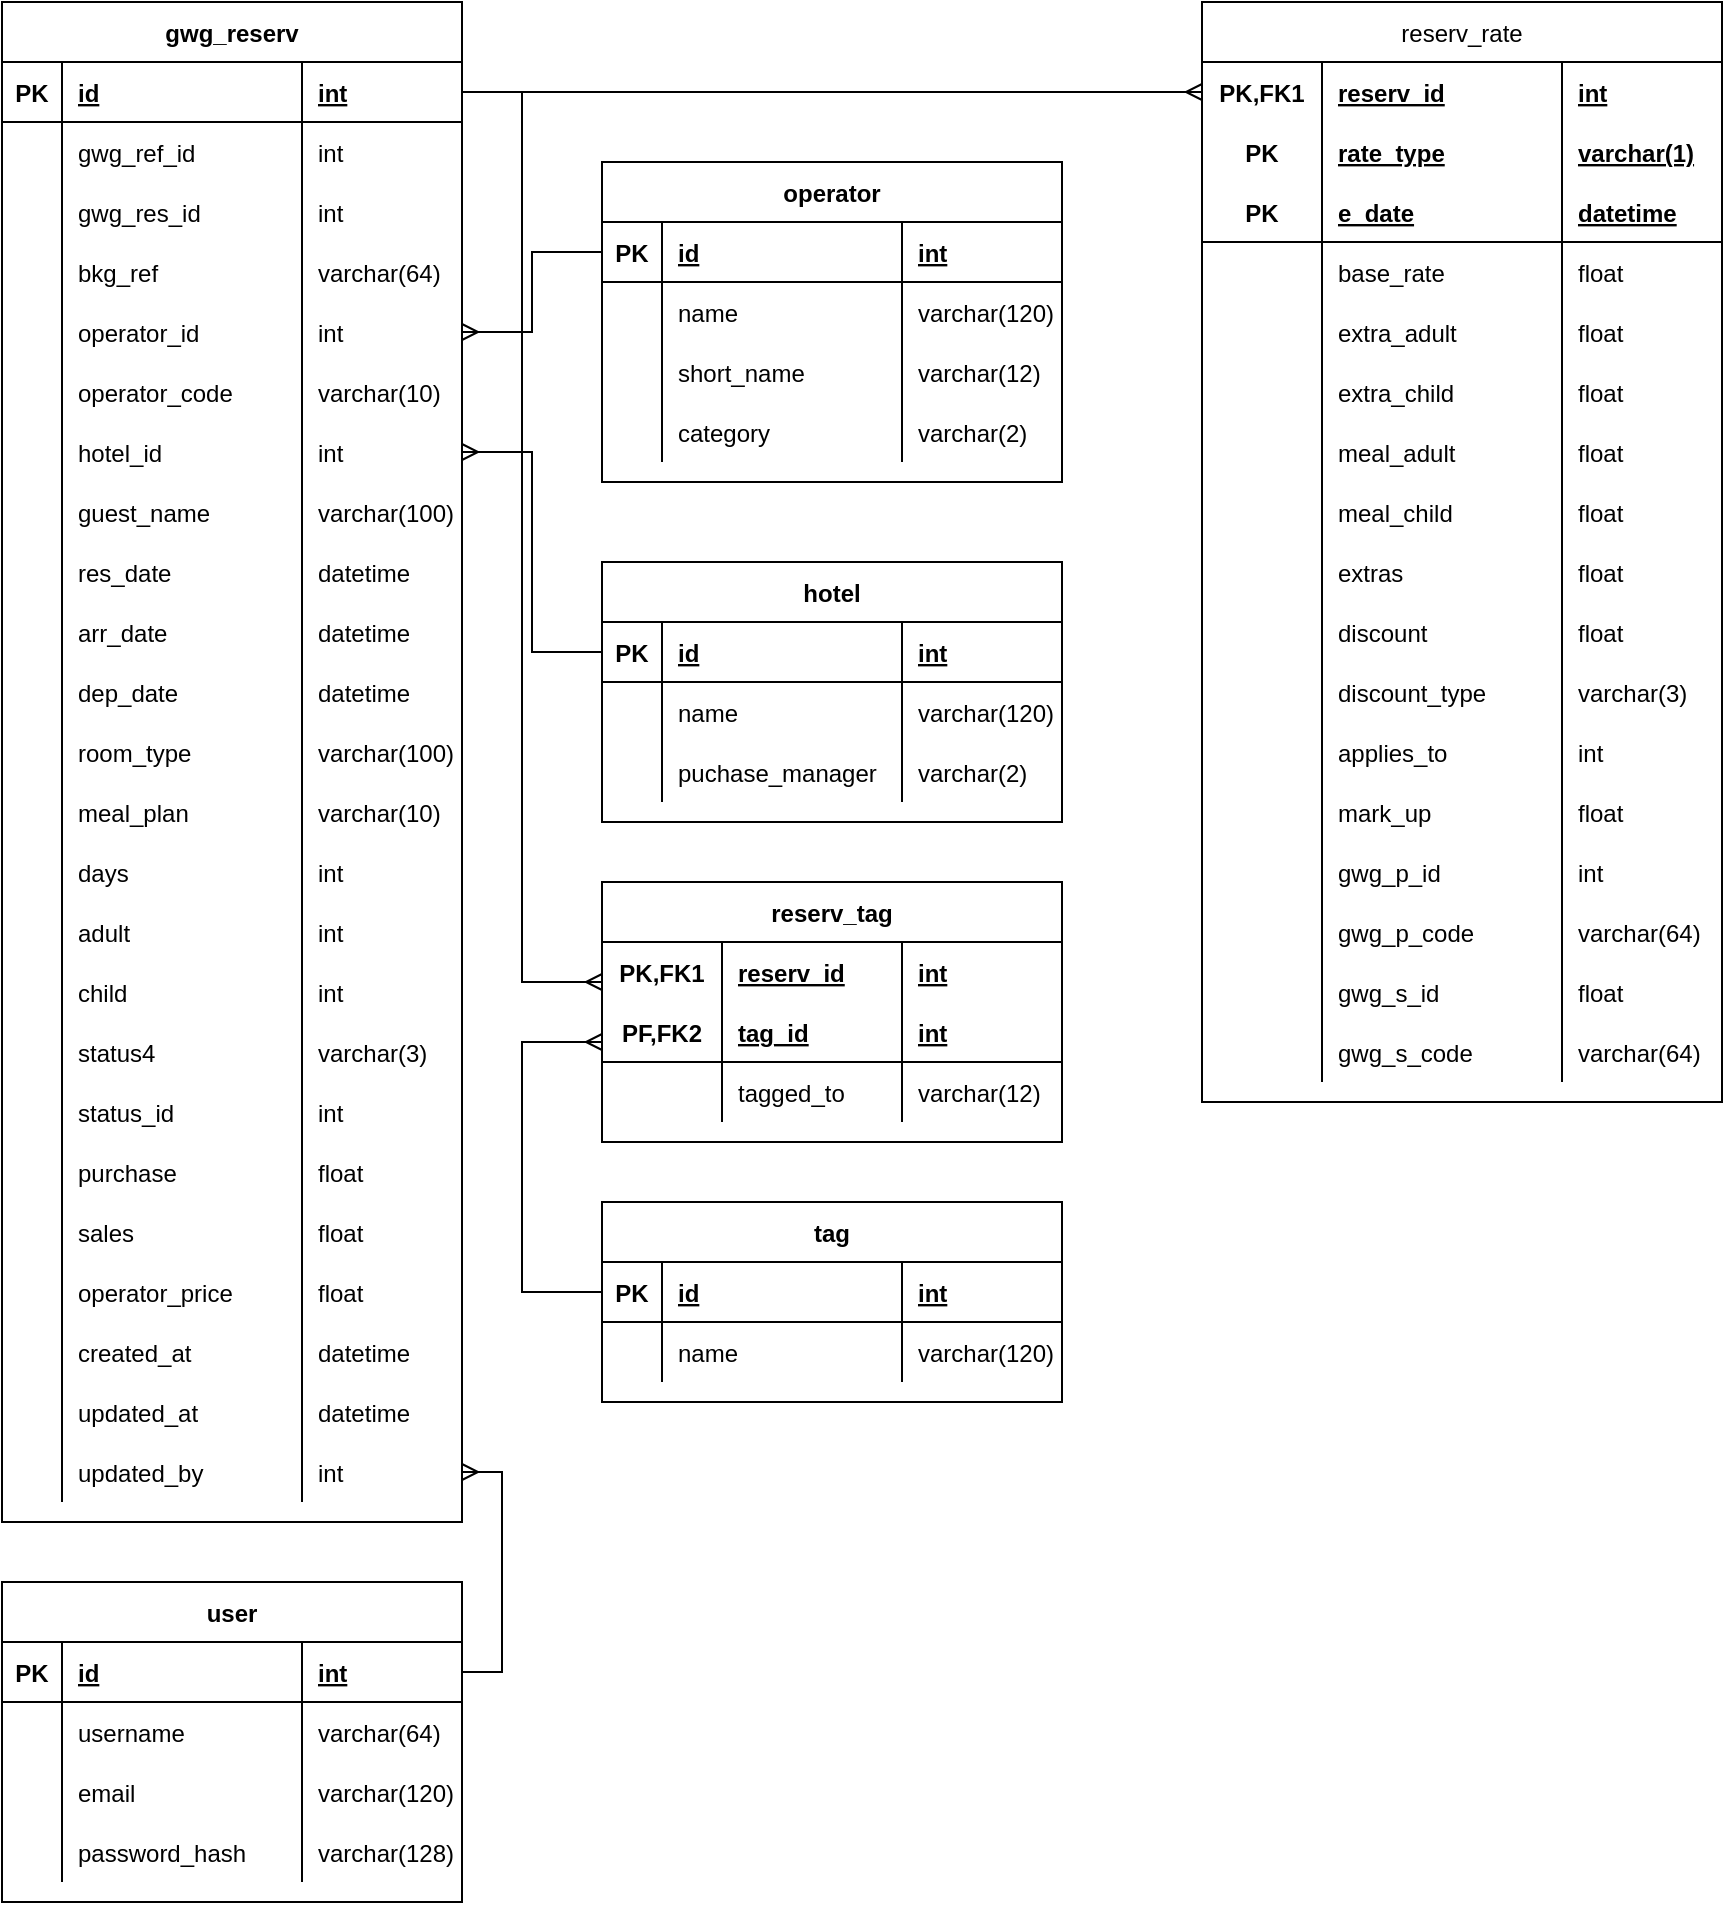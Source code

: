 <mxfile version="20.2.3" type="github">
  <diagram id="R2lEEEUBdFMjLlhIrx00" name="Page-1">
    <mxGraphModel dx="1038" dy="663" grid="1" gridSize="10" guides="1" tooltips="1" connect="1" arrows="1" fold="1" page="1" pageScale="1" pageWidth="1654" pageHeight="1169" math="0" shadow="0" extFonts="Permanent Marker^https://fonts.googleapis.com/css?family=Permanent+Marker">
      <root>
        <mxCell id="0" />
        <mxCell id="1" parent="0" />
        <mxCell id="GYrwVOmeFmAS-iLGHryL-1" value="gwg_reserv" style="shape=table;startSize=30;container=1;collapsible=1;childLayout=tableLayout;fixedRows=1;rowLines=0;fontStyle=1;align=center;resizeLast=1;fontFamily=Helvetica;" parent="1" vertex="1">
          <mxGeometry x="60" y="40" width="230" height="760" as="geometry" />
        </mxCell>
        <mxCell id="GYrwVOmeFmAS-iLGHryL-2" value="" style="shape=tableRow;horizontal=0;startSize=0;swimlaneHead=0;swimlaneBody=0;fillColor=none;collapsible=0;dropTarget=0;points=[[0,0.5],[1,0.5]];portConstraint=eastwest;top=0;left=0;right=0;bottom=1;fontFamily=Helvetica;" parent="GYrwVOmeFmAS-iLGHryL-1" vertex="1">
          <mxGeometry y="30" width="230" height="30" as="geometry" />
        </mxCell>
        <mxCell id="GYrwVOmeFmAS-iLGHryL-3" value="PK" style="shape=partialRectangle;connectable=0;fillColor=none;top=0;left=0;bottom=0;right=0;fontStyle=1;overflow=hidden;fontFamily=Helvetica;" parent="GYrwVOmeFmAS-iLGHryL-2" vertex="1">
          <mxGeometry width="30" height="30" as="geometry">
            <mxRectangle width="30" height="30" as="alternateBounds" />
          </mxGeometry>
        </mxCell>
        <mxCell id="GYrwVOmeFmAS-iLGHryL-4" value="id" style="shape=partialRectangle;connectable=0;fillColor=none;top=0;left=0;bottom=0;right=0;align=left;spacingLeft=6;fontStyle=5;overflow=hidden;fontFamily=Helvetica;" parent="GYrwVOmeFmAS-iLGHryL-2" vertex="1">
          <mxGeometry x="30" width="120" height="30" as="geometry">
            <mxRectangle width="120" height="30" as="alternateBounds" />
          </mxGeometry>
        </mxCell>
        <mxCell id="GYrwVOmeFmAS-iLGHryL-14" value="int" style="shape=partialRectangle;connectable=0;fillColor=none;top=0;left=0;bottom=0;right=0;align=left;spacingLeft=6;fontStyle=5;overflow=hidden;fontFamily=Helvetica;" parent="GYrwVOmeFmAS-iLGHryL-2" vertex="1">
          <mxGeometry x="150" width="80" height="30" as="geometry">
            <mxRectangle width="80" height="30" as="alternateBounds" />
          </mxGeometry>
        </mxCell>
        <mxCell id="GYrwVOmeFmAS-iLGHryL-5" value="" style="shape=tableRow;horizontal=0;startSize=0;swimlaneHead=0;swimlaneBody=0;fillColor=none;collapsible=0;dropTarget=0;points=[[0,0.5],[1,0.5]];portConstraint=eastwest;top=0;left=0;right=0;bottom=0;fontFamily=Helvetica;" parent="GYrwVOmeFmAS-iLGHryL-1" vertex="1">
          <mxGeometry y="60" width="230" height="30" as="geometry" />
        </mxCell>
        <mxCell id="GYrwVOmeFmAS-iLGHryL-6" value="" style="shape=partialRectangle;connectable=0;fillColor=none;top=0;left=0;bottom=0;right=0;editable=1;overflow=hidden;fontFamily=Helvetica;" parent="GYrwVOmeFmAS-iLGHryL-5" vertex="1">
          <mxGeometry width="30" height="30" as="geometry">
            <mxRectangle width="30" height="30" as="alternateBounds" />
          </mxGeometry>
        </mxCell>
        <mxCell id="GYrwVOmeFmAS-iLGHryL-7" value="gwg_ref_id" style="shape=partialRectangle;connectable=0;fillColor=none;top=0;left=0;bottom=0;right=0;align=left;spacingLeft=6;overflow=hidden;fontFamily=Helvetica;" parent="GYrwVOmeFmAS-iLGHryL-5" vertex="1">
          <mxGeometry x="30" width="120" height="30" as="geometry">
            <mxRectangle width="120" height="30" as="alternateBounds" />
          </mxGeometry>
        </mxCell>
        <mxCell id="GYrwVOmeFmAS-iLGHryL-15" value="int" style="shape=partialRectangle;connectable=0;fillColor=none;top=0;left=0;bottom=0;right=0;align=left;spacingLeft=6;overflow=hidden;fontFamily=Helvetica;" parent="GYrwVOmeFmAS-iLGHryL-5" vertex="1">
          <mxGeometry x="150" width="80" height="30" as="geometry">
            <mxRectangle width="80" height="30" as="alternateBounds" />
          </mxGeometry>
        </mxCell>
        <mxCell id="GYrwVOmeFmAS-iLGHryL-8" value="" style="shape=tableRow;horizontal=0;startSize=0;swimlaneHead=0;swimlaneBody=0;fillColor=none;collapsible=0;dropTarget=0;points=[[0,0.5],[1,0.5]];portConstraint=eastwest;top=0;left=0;right=0;bottom=0;fontFamily=Helvetica;" parent="GYrwVOmeFmAS-iLGHryL-1" vertex="1">
          <mxGeometry y="90" width="230" height="30" as="geometry" />
        </mxCell>
        <mxCell id="GYrwVOmeFmAS-iLGHryL-9" value="" style="shape=partialRectangle;connectable=0;fillColor=none;top=0;left=0;bottom=0;right=0;editable=1;overflow=hidden;fontFamily=Helvetica;" parent="GYrwVOmeFmAS-iLGHryL-8" vertex="1">
          <mxGeometry width="30" height="30" as="geometry">
            <mxRectangle width="30" height="30" as="alternateBounds" />
          </mxGeometry>
        </mxCell>
        <mxCell id="GYrwVOmeFmAS-iLGHryL-10" value="gwg_res_id" style="shape=partialRectangle;connectable=0;fillColor=none;top=0;left=0;bottom=0;right=0;align=left;spacingLeft=6;overflow=hidden;fontFamily=Helvetica;" parent="GYrwVOmeFmAS-iLGHryL-8" vertex="1">
          <mxGeometry x="30" width="120" height="30" as="geometry">
            <mxRectangle width="120" height="30" as="alternateBounds" />
          </mxGeometry>
        </mxCell>
        <mxCell id="GYrwVOmeFmAS-iLGHryL-16" value="int" style="shape=partialRectangle;connectable=0;fillColor=none;top=0;left=0;bottom=0;right=0;align=left;spacingLeft=6;overflow=hidden;fontFamily=Helvetica;" parent="GYrwVOmeFmAS-iLGHryL-8" vertex="1">
          <mxGeometry x="150" width="80" height="30" as="geometry">
            <mxRectangle width="80" height="30" as="alternateBounds" />
          </mxGeometry>
        </mxCell>
        <mxCell id="GYrwVOmeFmAS-iLGHryL-22" value="" style="shape=tableRow;horizontal=0;startSize=0;swimlaneHead=0;swimlaneBody=0;fillColor=none;collapsible=0;dropTarget=0;points=[[0,0.5],[1,0.5]];portConstraint=eastwest;top=0;left=0;right=0;bottom=0;fontFamily=Helvetica;" parent="GYrwVOmeFmAS-iLGHryL-1" vertex="1">
          <mxGeometry y="120" width="230" height="30" as="geometry" />
        </mxCell>
        <mxCell id="GYrwVOmeFmAS-iLGHryL-23" value="" style="shape=partialRectangle;connectable=0;fillColor=none;top=0;left=0;bottom=0;right=0;editable=1;overflow=hidden;fontFamily=Helvetica;" parent="GYrwVOmeFmAS-iLGHryL-22" vertex="1">
          <mxGeometry width="30" height="30" as="geometry">
            <mxRectangle width="30" height="30" as="alternateBounds" />
          </mxGeometry>
        </mxCell>
        <mxCell id="GYrwVOmeFmAS-iLGHryL-24" value="bkg_ref" style="shape=partialRectangle;connectable=0;fillColor=none;top=0;left=0;bottom=0;right=0;align=left;spacingLeft=6;overflow=hidden;fontFamily=Helvetica;" parent="GYrwVOmeFmAS-iLGHryL-22" vertex="1">
          <mxGeometry x="30" width="120" height="30" as="geometry">
            <mxRectangle width="120" height="30" as="alternateBounds" />
          </mxGeometry>
        </mxCell>
        <mxCell id="GYrwVOmeFmAS-iLGHryL-25" value="varchar(64)" style="shape=partialRectangle;connectable=0;fillColor=none;top=0;left=0;bottom=0;right=0;align=left;spacingLeft=6;overflow=hidden;fontFamily=Helvetica;" parent="GYrwVOmeFmAS-iLGHryL-22" vertex="1">
          <mxGeometry x="150" width="80" height="30" as="geometry">
            <mxRectangle width="80" height="30" as="alternateBounds" />
          </mxGeometry>
        </mxCell>
        <mxCell id="GYrwVOmeFmAS-iLGHryL-11" value="" style="shape=tableRow;horizontal=0;startSize=0;swimlaneHead=0;swimlaneBody=0;fillColor=none;collapsible=0;dropTarget=0;points=[[0,0.5],[1,0.5]];portConstraint=eastwest;top=0;left=0;right=0;bottom=0;fontFamily=Helvetica;" parent="GYrwVOmeFmAS-iLGHryL-1" vertex="1">
          <mxGeometry y="150" width="230" height="30" as="geometry" />
        </mxCell>
        <mxCell id="GYrwVOmeFmAS-iLGHryL-12" value="" style="shape=partialRectangle;connectable=0;fillColor=none;top=0;left=0;bottom=0;right=0;editable=1;overflow=hidden;fontFamily=Helvetica;" parent="GYrwVOmeFmAS-iLGHryL-11" vertex="1">
          <mxGeometry width="30" height="30" as="geometry">
            <mxRectangle width="30" height="30" as="alternateBounds" />
          </mxGeometry>
        </mxCell>
        <mxCell id="GYrwVOmeFmAS-iLGHryL-13" value="operator_id" style="shape=partialRectangle;connectable=0;fillColor=none;top=0;left=0;bottom=0;right=0;align=left;spacingLeft=6;overflow=hidden;fontFamily=Helvetica;" parent="GYrwVOmeFmAS-iLGHryL-11" vertex="1">
          <mxGeometry x="30" width="120" height="30" as="geometry">
            <mxRectangle width="120" height="30" as="alternateBounds" />
          </mxGeometry>
        </mxCell>
        <mxCell id="GYrwVOmeFmAS-iLGHryL-17" value="int" style="shape=partialRectangle;connectable=0;fillColor=none;top=0;left=0;bottom=0;right=0;align=left;spacingLeft=6;overflow=hidden;fontFamily=Helvetica;" parent="GYrwVOmeFmAS-iLGHryL-11" vertex="1">
          <mxGeometry x="150" width="80" height="30" as="geometry">
            <mxRectangle width="80" height="30" as="alternateBounds" />
          </mxGeometry>
        </mxCell>
        <mxCell id="GYrwVOmeFmAS-iLGHryL-18" value="" style="shape=tableRow;horizontal=0;startSize=0;swimlaneHead=0;swimlaneBody=0;fillColor=none;collapsible=0;dropTarget=0;points=[[0,0.5],[1,0.5]];portConstraint=eastwest;top=0;left=0;right=0;bottom=0;fontFamily=Helvetica;" parent="GYrwVOmeFmAS-iLGHryL-1" vertex="1">
          <mxGeometry y="180" width="230" height="30" as="geometry" />
        </mxCell>
        <mxCell id="GYrwVOmeFmAS-iLGHryL-19" value="" style="shape=partialRectangle;connectable=0;fillColor=none;top=0;left=0;bottom=0;right=0;editable=1;overflow=hidden;fontFamily=Helvetica;" parent="GYrwVOmeFmAS-iLGHryL-18" vertex="1">
          <mxGeometry width="30" height="30" as="geometry">
            <mxRectangle width="30" height="30" as="alternateBounds" />
          </mxGeometry>
        </mxCell>
        <mxCell id="GYrwVOmeFmAS-iLGHryL-20" value="operator_code" style="shape=partialRectangle;connectable=0;fillColor=none;top=0;left=0;bottom=0;right=0;align=left;spacingLeft=6;overflow=hidden;fontFamily=Helvetica;" parent="GYrwVOmeFmAS-iLGHryL-18" vertex="1">
          <mxGeometry x="30" width="120" height="30" as="geometry">
            <mxRectangle width="120" height="30" as="alternateBounds" />
          </mxGeometry>
        </mxCell>
        <mxCell id="GYrwVOmeFmAS-iLGHryL-21" value="varchar(10)" style="shape=partialRectangle;connectable=0;fillColor=none;top=0;left=0;bottom=0;right=0;align=left;spacingLeft=6;overflow=hidden;fontFamily=Helvetica;" parent="GYrwVOmeFmAS-iLGHryL-18" vertex="1">
          <mxGeometry x="150" width="80" height="30" as="geometry">
            <mxRectangle width="80" height="30" as="alternateBounds" />
          </mxGeometry>
        </mxCell>
        <mxCell id="GYrwVOmeFmAS-iLGHryL-26" value="" style="shape=tableRow;horizontal=0;startSize=0;swimlaneHead=0;swimlaneBody=0;fillColor=none;collapsible=0;dropTarget=0;points=[[0,0.5],[1,0.5]];portConstraint=eastwest;top=0;left=0;right=0;bottom=0;fontFamily=Helvetica;" parent="GYrwVOmeFmAS-iLGHryL-1" vertex="1">
          <mxGeometry y="210" width="230" height="30" as="geometry" />
        </mxCell>
        <mxCell id="GYrwVOmeFmAS-iLGHryL-27" value="" style="shape=partialRectangle;connectable=0;fillColor=none;top=0;left=0;bottom=0;right=0;editable=1;overflow=hidden;fontFamily=Helvetica;" parent="GYrwVOmeFmAS-iLGHryL-26" vertex="1">
          <mxGeometry width="30" height="30" as="geometry">
            <mxRectangle width="30" height="30" as="alternateBounds" />
          </mxGeometry>
        </mxCell>
        <mxCell id="GYrwVOmeFmAS-iLGHryL-28" value="hotel_id    " style="shape=partialRectangle;connectable=0;fillColor=none;top=0;left=0;bottom=0;right=0;align=left;spacingLeft=6;overflow=hidden;fontFamily=Helvetica;" parent="GYrwVOmeFmAS-iLGHryL-26" vertex="1">
          <mxGeometry x="30" width="120" height="30" as="geometry">
            <mxRectangle width="120" height="30" as="alternateBounds" />
          </mxGeometry>
        </mxCell>
        <mxCell id="GYrwVOmeFmAS-iLGHryL-29" value="int" style="shape=partialRectangle;connectable=0;fillColor=none;top=0;left=0;bottom=0;right=0;align=left;spacingLeft=6;overflow=hidden;fontFamily=Helvetica;" parent="GYrwVOmeFmAS-iLGHryL-26" vertex="1">
          <mxGeometry x="150" width="80" height="30" as="geometry">
            <mxRectangle width="80" height="30" as="alternateBounds" />
          </mxGeometry>
        </mxCell>
        <mxCell id="GYrwVOmeFmAS-iLGHryL-30" value="" style="shape=tableRow;horizontal=0;startSize=0;swimlaneHead=0;swimlaneBody=0;fillColor=none;collapsible=0;dropTarget=0;points=[[0,0.5],[1,0.5]];portConstraint=eastwest;top=0;left=0;right=0;bottom=0;fontFamily=Helvetica;" parent="GYrwVOmeFmAS-iLGHryL-1" vertex="1">
          <mxGeometry y="240" width="230" height="30" as="geometry" />
        </mxCell>
        <mxCell id="GYrwVOmeFmAS-iLGHryL-31" value="" style="shape=partialRectangle;connectable=0;fillColor=none;top=0;left=0;bottom=0;right=0;editable=1;overflow=hidden;fontFamily=Helvetica;" parent="GYrwVOmeFmAS-iLGHryL-30" vertex="1">
          <mxGeometry width="30" height="30" as="geometry">
            <mxRectangle width="30" height="30" as="alternateBounds" />
          </mxGeometry>
        </mxCell>
        <mxCell id="GYrwVOmeFmAS-iLGHryL-32" value="guest_name" style="shape=partialRectangle;connectable=0;fillColor=none;top=0;left=0;bottom=0;right=0;align=left;spacingLeft=6;overflow=hidden;fontFamily=Helvetica;" parent="GYrwVOmeFmAS-iLGHryL-30" vertex="1">
          <mxGeometry x="30" width="120" height="30" as="geometry">
            <mxRectangle width="120" height="30" as="alternateBounds" />
          </mxGeometry>
        </mxCell>
        <mxCell id="GYrwVOmeFmAS-iLGHryL-33" value="varchar(100)" style="shape=partialRectangle;connectable=0;fillColor=none;top=0;left=0;bottom=0;right=0;align=left;spacingLeft=6;overflow=hidden;fontFamily=Helvetica;" parent="GYrwVOmeFmAS-iLGHryL-30" vertex="1">
          <mxGeometry x="150" width="80" height="30" as="geometry">
            <mxRectangle width="80" height="30" as="alternateBounds" />
          </mxGeometry>
        </mxCell>
        <mxCell id="GYrwVOmeFmAS-iLGHryL-34" value="" style="shape=tableRow;horizontal=0;startSize=0;swimlaneHead=0;swimlaneBody=0;fillColor=none;collapsible=0;dropTarget=0;points=[[0,0.5],[1,0.5]];portConstraint=eastwest;top=0;left=0;right=0;bottom=0;fontFamily=Helvetica;" parent="GYrwVOmeFmAS-iLGHryL-1" vertex="1">
          <mxGeometry y="270" width="230" height="30" as="geometry" />
        </mxCell>
        <mxCell id="GYrwVOmeFmAS-iLGHryL-35" value="" style="shape=partialRectangle;connectable=0;fillColor=none;top=0;left=0;bottom=0;right=0;editable=1;overflow=hidden;fontFamily=Helvetica;" parent="GYrwVOmeFmAS-iLGHryL-34" vertex="1">
          <mxGeometry width="30" height="30" as="geometry">
            <mxRectangle width="30" height="30" as="alternateBounds" />
          </mxGeometry>
        </mxCell>
        <mxCell id="GYrwVOmeFmAS-iLGHryL-36" value="res_date" style="shape=partialRectangle;connectable=0;fillColor=none;top=0;left=0;bottom=0;right=0;align=left;spacingLeft=6;overflow=hidden;fontFamily=Helvetica;" parent="GYrwVOmeFmAS-iLGHryL-34" vertex="1">
          <mxGeometry x="30" width="120" height="30" as="geometry">
            <mxRectangle width="120" height="30" as="alternateBounds" />
          </mxGeometry>
        </mxCell>
        <mxCell id="GYrwVOmeFmAS-iLGHryL-37" value="datetime" style="shape=partialRectangle;connectable=0;fillColor=none;top=0;left=0;bottom=0;right=0;align=left;spacingLeft=6;overflow=hidden;fontFamily=Helvetica;" parent="GYrwVOmeFmAS-iLGHryL-34" vertex="1">
          <mxGeometry x="150" width="80" height="30" as="geometry">
            <mxRectangle width="80" height="30" as="alternateBounds" />
          </mxGeometry>
        </mxCell>
        <mxCell id="GYrwVOmeFmAS-iLGHryL-38" value="" style="shape=tableRow;horizontal=0;startSize=0;swimlaneHead=0;swimlaneBody=0;fillColor=none;collapsible=0;dropTarget=0;points=[[0,0.5],[1,0.5]];portConstraint=eastwest;top=0;left=0;right=0;bottom=0;fontFamily=Helvetica;" parent="GYrwVOmeFmAS-iLGHryL-1" vertex="1">
          <mxGeometry y="300" width="230" height="30" as="geometry" />
        </mxCell>
        <mxCell id="GYrwVOmeFmAS-iLGHryL-39" value="" style="shape=partialRectangle;connectable=0;fillColor=none;top=0;left=0;bottom=0;right=0;editable=1;overflow=hidden;fontFamily=Helvetica;" parent="GYrwVOmeFmAS-iLGHryL-38" vertex="1">
          <mxGeometry width="30" height="30" as="geometry">
            <mxRectangle width="30" height="30" as="alternateBounds" />
          </mxGeometry>
        </mxCell>
        <mxCell id="GYrwVOmeFmAS-iLGHryL-40" value="arr_date" style="shape=partialRectangle;connectable=0;fillColor=none;top=0;left=0;bottom=0;right=0;align=left;spacingLeft=6;overflow=hidden;fontFamily=Helvetica;" parent="GYrwVOmeFmAS-iLGHryL-38" vertex="1">
          <mxGeometry x="30" width="120" height="30" as="geometry">
            <mxRectangle width="120" height="30" as="alternateBounds" />
          </mxGeometry>
        </mxCell>
        <mxCell id="GYrwVOmeFmAS-iLGHryL-41" value="datetime" style="shape=partialRectangle;connectable=0;fillColor=none;top=0;left=0;bottom=0;right=0;align=left;spacingLeft=6;overflow=hidden;fontFamily=Helvetica;" parent="GYrwVOmeFmAS-iLGHryL-38" vertex="1">
          <mxGeometry x="150" width="80" height="30" as="geometry">
            <mxRectangle width="80" height="30" as="alternateBounds" />
          </mxGeometry>
        </mxCell>
        <mxCell id="GYrwVOmeFmAS-iLGHryL-42" value="" style="shape=tableRow;horizontal=0;startSize=0;swimlaneHead=0;swimlaneBody=0;fillColor=none;collapsible=0;dropTarget=0;points=[[0,0.5],[1,0.5]];portConstraint=eastwest;top=0;left=0;right=0;bottom=0;fontFamily=Helvetica;" parent="GYrwVOmeFmAS-iLGHryL-1" vertex="1">
          <mxGeometry y="330" width="230" height="30" as="geometry" />
        </mxCell>
        <mxCell id="GYrwVOmeFmAS-iLGHryL-43" value="" style="shape=partialRectangle;connectable=0;fillColor=none;top=0;left=0;bottom=0;right=0;editable=1;overflow=hidden;fontFamily=Helvetica;" parent="GYrwVOmeFmAS-iLGHryL-42" vertex="1">
          <mxGeometry width="30" height="30" as="geometry">
            <mxRectangle width="30" height="30" as="alternateBounds" />
          </mxGeometry>
        </mxCell>
        <mxCell id="GYrwVOmeFmAS-iLGHryL-44" value="dep_date" style="shape=partialRectangle;connectable=0;fillColor=none;top=0;left=0;bottom=0;right=0;align=left;spacingLeft=6;overflow=hidden;fontFamily=Helvetica;" parent="GYrwVOmeFmAS-iLGHryL-42" vertex="1">
          <mxGeometry x="30" width="120" height="30" as="geometry">
            <mxRectangle width="120" height="30" as="alternateBounds" />
          </mxGeometry>
        </mxCell>
        <mxCell id="GYrwVOmeFmAS-iLGHryL-45" value="datetime" style="shape=partialRectangle;connectable=0;fillColor=none;top=0;left=0;bottom=0;right=0;align=left;spacingLeft=6;overflow=hidden;fontFamily=Helvetica;" parent="GYrwVOmeFmAS-iLGHryL-42" vertex="1">
          <mxGeometry x="150" width="80" height="30" as="geometry">
            <mxRectangle width="80" height="30" as="alternateBounds" />
          </mxGeometry>
        </mxCell>
        <mxCell id="GYrwVOmeFmAS-iLGHryL-46" value="" style="shape=tableRow;horizontal=0;startSize=0;swimlaneHead=0;swimlaneBody=0;fillColor=none;collapsible=0;dropTarget=0;points=[[0,0.5],[1,0.5]];portConstraint=eastwest;top=0;left=0;right=0;bottom=0;fontFamily=Helvetica;" parent="GYrwVOmeFmAS-iLGHryL-1" vertex="1">
          <mxGeometry y="360" width="230" height="30" as="geometry" />
        </mxCell>
        <mxCell id="GYrwVOmeFmAS-iLGHryL-47" value="" style="shape=partialRectangle;connectable=0;fillColor=none;top=0;left=0;bottom=0;right=0;editable=1;overflow=hidden;fontFamily=Helvetica;" parent="GYrwVOmeFmAS-iLGHryL-46" vertex="1">
          <mxGeometry width="30" height="30" as="geometry">
            <mxRectangle width="30" height="30" as="alternateBounds" />
          </mxGeometry>
        </mxCell>
        <mxCell id="GYrwVOmeFmAS-iLGHryL-48" value="room_type    " style="shape=partialRectangle;connectable=0;fillColor=none;top=0;left=0;bottom=0;right=0;align=left;spacingLeft=6;overflow=hidden;fontFamily=Helvetica;" parent="GYrwVOmeFmAS-iLGHryL-46" vertex="1">
          <mxGeometry x="30" width="120" height="30" as="geometry">
            <mxRectangle width="120" height="30" as="alternateBounds" />
          </mxGeometry>
        </mxCell>
        <mxCell id="GYrwVOmeFmAS-iLGHryL-49" value="varchar(100)" style="shape=partialRectangle;connectable=0;fillColor=none;top=0;left=0;bottom=0;right=0;align=left;spacingLeft=6;overflow=hidden;fontFamily=Helvetica;" parent="GYrwVOmeFmAS-iLGHryL-46" vertex="1">
          <mxGeometry x="150" width="80" height="30" as="geometry">
            <mxRectangle width="80" height="30" as="alternateBounds" />
          </mxGeometry>
        </mxCell>
        <mxCell id="GYrwVOmeFmAS-iLGHryL-103" value="" style="shape=tableRow;horizontal=0;startSize=0;swimlaneHead=0;swimlaneBody=0;fillColor=none;collapsible=0;dropTarget=0;points=[[0,0.5],[1,0.5]];portConstraint=eastwest;top=0;left=0;right=0;bottom=0;fontFamily=Helvetica;" parent="GYrwVOmeFmAS-iLGHryL-1" vertex="1">
          <mxGeometry y="390" width="230" height="30" as="geometry" />
        </mxCell>
        <mxCell id="GYrwVOmeFmAS-iLGHryL-104" value="" style="shape=partialRectangle;connectable=0;fillColor=none;top=0;left=0;bottom=0;right=0;editable=1;overflow=hidden;fontFamily=Helvetica;" parent="GYrwVOmeFmAS-iLGHryL-103" vertex="1">
          <mxGeometry width="30" height="30" as="geometry">
            <mxRectangle width="30" height="30" as="alternateBounds" />
          </mxGeometry>
        </mxCell>
        <mxCell id="GYrwVOmeFmAS-iLGHryL-105" value="meal_plan" style="shape=partialRectangle;connectable=0;fillColor=none;top=0;left=0;bottom=0;right=0;align=left;spacingLeft=6;overflow=hidden;fontFamily=Helvetica;" parent="GYrwVOmeFmAS-iLGHryL-103" vertex="1">
          <mxGeometry x="30" width="120" height="30" as="geometry">
            <mxRectangle width="120" height="30" as="alternateBounds" />
          </mxGeometry>
        </mxCell>
        <mxCell id="GYrwVOmeFmAS-iLGHryL-106" value="varchar(10)" style="shape=partialRectangle;connectable=0;fillColor=none;top=0;left=0;bottom=0;right=0;align=left;spacingLeft=6;overflow=hidden;fontFamily=Helvetica;" parent="GYrwVOmeFmAS-iLGHryL-103" vertex="1">
          <mxGeometry x="150" width="80" height="30" as="geometry">
            <mxRectangle width="80" height="30" as="alternateBounds" />
          </mxGeometry>
        </mxCell>
        <mxCell id="GYrwVOmeFmAS-iLGHryL-107" value="" style="shape=tableRow;horizontal=0;startSize=0;swimlaneHead=0;swimlaneBody=0;fillColor=none;collapsible=0;dropTarget=0;points=[[0,0.5],[1,0.5]];portConstraint=eastwest;top=0;left=0;right=0;bottom=0;fontFamily=Helvetica;" parent="GYrwVOmeFmAS-iLGHryL-1" vertex="1">
          <mxGeometry y="420" width="230" height="30" as="geometry" />
        </mxCell>
        <mxCell id="GYrwVOmeFmAS-iLGHryL-108" value="" style="shape=partialRectangle;connectable=0;fillColor=none;top=0;left=0;bottom=0;right=0;editable=1;overflow=hidden;fontFamily=Helvetica;" parent="GYrwVOmeFmAS-iLGHryL-107" vertex="1">
          <mxGeometry width="30" height="30" as="geometry">
            <mxRectangle width="30" height="30" as="alternateBounds" />
          </mxGeometry>
        </mxCell>
        <mxCell id="GYrwVOmeFmAS-iLGHryL-109" value="days" style="shape=partialRectangle;connectable=0;fillColor=none;top=0;left=0;bottom=0;right=0;align=left;spacingLeft=6;overflow=hidden;fontFamily=Helvetica;" parent="GYrwVOmeFmAS-iLGHryL-107" vertex="1">
          <mxGeometry x="30" width="120" height="30" as="geometry">
            <mxRectangle width="120" height="30" as="alternateBounds" />
          </mxGeometry>
        </mxCell>
        <mxCell id="GYrwVOmeFmAS-iLGHryL-110" value="int" style="shape=partialRectangle;connectable=0;fillColor=none;top=0;left=0;bottom=0;right=0;align=left;spacingLeft=6;overflow=hidden;fontFamily=Helvetica;" parent="GYrwVOmeFmAS-iLGHryL-107" vertex="1">
          <mxGeometry x="150" width="80" height="30" as="geometry">
            <mxRectangle width="80" height="30" as="alternateBounds" />
          </mxGeometry>
        </mxCell>
        <mxCell id="GYrwVOmeFmAS-iLGHryL-111" value="" style="shape=tableRow;horizontal=0;startSize=0;swimlaneHead=0;swimlaneBody=0;fillColor=none;collapsible=0;dropTarget=0;points=[[0,0.5],[1,0.5]];portConstraint=eastwest;top=0;left=0;right=0;bottom=0;fontFamily=Helvetica;" parent="GYrwVOmeFmAS-iLGHryL-1" vertex="1">
          <mxGeometry y="450" width="230" height="30" as="geometry" />
        </mxCell>
        <mxCell id="GYrwVOmeFmAS-iLGHryL-112" value="" style="shape=partialRectangle;connectable=0;fillColor=none;top=0;left=0;bottom=0;right=0;editable=1;overflow=hidden;fontFamily=Helvetica;" parent="GYrwVOmeFmAS-iLGHryL-111" vertex="1">
          <mxGeometry width="30" height="30" as="geometry">
            <mxRectangle width="30" height="30" as="alternateBounds" />
          </mxGeometry>
        </mxCell>
        <mxCell id="GYrwVOmeFmAS-iLGHryL-113" value="adult" style="shape=partialRectangle;connectable=0;fillColor=none;top=0;left=0;bottom=0;right=0;align=left;spacingLeft=6;overflow=hidden;fontFamily=Helvetica;" parent="GYrwVOmeFmAS-iLGHryL-111" vertex="1">
          <mxGeometry x="30" width="120" height="30" as="geometry">
            <mxRectangle width="120" height="30" as="alternateBounds" />
          </mxGeometry>
        </mxCell>
        <mxCell id="GYrwVOmeFmAS-iLGHryL-114" value="int" style="shape=partialRectangle;connectable=0;fillColor=none;top=0;left=0;bottom=0;right=0;align=left;spacingLeft=6;overflow=hidden;fontFamily=Helvetica;" parent="GYrwVOmeFmAS-iLGHryL-111" vertex="1">
          <mxGeometry x="150" width="80" height="30" as="geometry">
            <mxRectangle width="80" height="30" as="alternateBounds" />
          </mxGeometry>
        </mxCell>
        <mxCell id="GYrwVOmeFmAS-iLGHryL-115" value="" style="shape=tableRow;horizontal=0;startSize=0;swimlaneHead=0;swimlaneBody=0;fillColor=none;collapsible=0;dropTarget=0;points=[[0,0.5],[1,0.5]];portConstraint=eastwest;top=0;left=0;right=0;bottom=0;fontFamily=Helvetica;" parent="GYrwVOmeFmAS-iLGHryL-1" vertex="1">
          <mxGeometry y="480" width="230" height="30" as="geometry" />
        </mxCell>
        <mxCell id="GYrwVOmeFmAS-iLGHryL-116" value="" style="shape=partialRectangle;connectable=0;fillColor=none;top=0;left=0;bottom=0;right=0;editable=1;overflow=hidden;fontFamily=Helvetica;" parent="GYrwVOmeFmAS-iLGHryL-115" vertex="1">
          <mxGeometry width="30" height="30" as="geometry">
            <mxRectangle width="30" height="30" as="alternateBounds" />
          </mxGeometry>
        </mxCell>
        <mxCell id="GYrwVOmeFmAS-iLGHryL-117" value="child" style="shape=partialRectangle;connectable=0;fillColor=none;top=0;left=0;bottom=0;right=0;align=left;spacingLeft=6;overflow=hidden;fontFamily=Helvetica;" parent="GYrwVOmeFmAS-iLGHryL-115" vertex="1">
          <mxGeometry x="30" width="120" height="30" as="geometry">
            <mxRectangle width="120" height="30" as="alternateBounds" />
          </mxGeometry>
        </mxCell>
        <mxCell id="GYrwVOmeFmAS-iLGHryL-118" value="int" style="shape=partialRectangle;connectable=0;fillColor=none;top=0;left=0;bottom=0;right=0;align=left;spacingLeft=6;overflow=hidden;fontFamily=Helvetica;" parent="GYrwVOmeFmAS-iLGHryL-115" vertex="1">
          <mxGeometry x="150" width="80" height="30" as="geometry">
            <mxRectangle width="80" height="30" as="alternateBounds" />
          </mxGeometry>
        </mxCell>
        <mxCell id="CP00WBw9x2Y_Ngw_FEGt-191" style="shape=tableRow;horizontal=0;startSize=0;swimlaneHead=0;swimlaneBody=0;fillColor=none;collapsible=0;dropTarget=0;points=[[0,0.5],[1,0.5]];portConstraint=eastwest;top=0;left=0;right=0;bottom=0;fontFamily=Helvetica;" parent="GYrwVOmeFmAS-iLGHryL-1" vertex="1">
          <mxGeometry y="510" width="230" height="30" as="geometry" />
        </mxCell>
        <mxCell id="CP00WBw9x2Y_Ngw_FEGt-192" style="shape=partialRectangle;connectable=0;fillColor=none;top=0;left=0;bottom=0;right=0;editable=1;overflow=hidden;fontFamily=Helvetica;" parent="CP00WBw9x2Y_Ngw_FEGt-191" vertex="1">
          <mxGeometry width="30" height="30" as="geometry">
            <mxRectangle width="30" height="30" as="alternateBounds" />
          </mxGeometry>
        </mxCell>
        <mxCell id="CP00WBw9x2Y_Ngw_FEGt-193" value="status4" style="shape=partialRectangle;connectable=0;fillColor=none;top=0;left=0;bottom=0;right=0;align=left;spacingLeft=6;overflow=hidden;fontFamily=Helvetica;" parent="CP00WBw9x2Y_Ngw_FEGt-191" vertex="1">
          <mxGeometry x="30" width="120" height="30" as="geometry">
            <mxRectangle width="120" height="30" as="alternateBounds" />
          </mxGeometry>
        </mxCell>
        <mxCell id="CP00WBw9x2Y_Ngw_FEGt-194" value="varchar(3)" style="shape=partialRectangle;connectable=0;fillColor=none;top=0;left=0;bottom=0;right=0;align=left;spacingLeft=6;overflow=hidden;fontFamily=Helvetica;" parent="CP00WBw9x2Y_Ngw_FEGt-191" vertex="1">
          <mxGeometry x="150" width="80" height="30" as="geometry">
            <mxRectangle width="80" height="30" as="alternateBounds" />
          </mxGeometry>
        </mxCell>
        <mxCell id="GYrwVOmeFmAS-iLGHryL-119" value="" style="shape=tableRow;horizontal=0;startSize=0;swimlaneHead=0;swimlaneBody=0;fillColor=none;collapsible=0;dropTarget=0;points=[[0,0.5],[1,0.5]];portConstraint=eastwest;top=0;left=0;right=0;bottom=0;fontFamily=Helvetica;" parent="GYrwVOmeFmAS-iLGHryL-1" vertex="1">
          <mxGeometry y="540" width="230" height="30" as="geometry" />
        </mxCell>
        <mxCell id="GYrwVOmeFmAS-iLGHryL-120" value="" style="shape=partialRectangle;connectable=0;fillColor=none;top=0;left=0;bottom=0;right=0;editable=1;overflow=hidden;fontFamily=Helvetica;" parent="GYrwVOmeFmAS-iLGHryL-119" vertex="1">
          <mxGeometry width="30" height="30" as="geometry">
            <mxRectangle width="30" height="30" as="alternateBounds" />
          </mxGeometry>
        </mxCell>
        <mxCell id="GYrwVOmeFmAS-iLGHryL-121" value="status_id" style="shape=partialRectangle;connectable=0;fillColor=none;top=0;left=0;bottom=0;right=0;align=left;spacingLeft=6;overflow=hidden;fontFamily=Helvetica;" parent="GYrwVOmeFmAS-iLGHryL-119" vertex="1">
          <mxGeometry x="30" width="120" height="30" as="geometry">
            <mxRectangle width="120" height="30" as="alternateBounds" />
          </mxGeometry>
        </mxCell>
        <mxCell id="GYrwVOmeFmAS-iLGHryL-122" value="int" style="shape=partialRectangle;connectable=0;fillColor=none;top=0;left=0;bottom=0;right=0;align=left;spacingLeft=6;overflow=hidden;fontFamily=Helvetica;" parent="GYrwVOmeFmAS-iLGHryL-119" vertex="1">
          <mxGeometry x="150" width="80" height="30" as="geometry">
            <mxRectangle width="80" height="30" as="alternateBounds" />
          </mxGeometry>
        </mxCell>
        <mxCell id="CP00WBw9x2Y_Ngw_FEGt-11" value="" style="shape=tableRow;horizontal=0;startSize=0;swimlaneHead=0;swimlaneBody=0;fillColor=none;collapsible=0;dropTarget=0;points=[[0,0.5],[1,0.5]];portConstraint=eastwest;top=0;left=0;right=0;bottom=0;fontFamily=Helvetica;" parent="GYrwVOmeFmAS-iLGHryL-1" vertex="1">
          <mxGeometry y="570" width="230" height="30" as="geometry" />
        </mxCell>
        <mxCell id="CP00WBw9x2Y_Ngw_FEGt-12" value="" style="shape=partialRectangle;connectable=0;fillColor=none;top=0;left=0;bottom=0;right=0;editable=1;overflow=hidden;fontFamily=Helvetica;" parent="CP00WBw9x2Y_Ngw_FEGt-11" vertex="1">
          <mxGeometry width="30" height="30" as="geometry">
            <mxRectangle width="30" height="30" as="alternateBounds" />
          </mxGeometry>
        </mxCell>
        <mxCell id="CP00WBw9x2Y_Ngw_FEGt-13" value="purchase" style="shape=partialRectangle;connectable=0;fillColor=none;top=0;left=0;bottom=0;right=0;align=left;spacingLeft=6;overflow=hidden;fontFamily=Helvetica;" parent="CP00WBw9x2Y_Ngw_FEGt-11" vertex="1">
          <mxGeometry x="30" width="120" height="30" as="geometry">
            <mxRectangle width="120" height="30" as="alternateBounds" />
          </mxGeometry>
        </mxCell>
        <mxCell id="CP00WBw9x2Y_Ngw_FEGt-14" value="float" style="shape=partialRectangle;connectable=0;fillColor=none;top=0;left=0;bottom=0;right=0;align=left;spacingLeft=6;overflow=hidden;fontFamily=Helvetica;" parent="CP00WBw9x2Y_Ngw_FEGt-11" vertex="1">
          <mxGeometry x="150" width="80" height="30" as="geometry">
            <mxRectangle width="80" height="30" as="alternateBounds" />
          </mxGeometry>
        </mxCell>
        <mxCell id="CP00WBw9x2Y_Ngw_FEGt-15" value="" style="shape=tableRow;horizontal=0;startSize=0;swimlaneHead=0;swimlaneBody=0;fillColor=none;collapsible=0;dropTarget=0;points=[[0,0.5],[1,0.5]];portConstraint=eastwest;top=0;left=0;right=0;bottom=0;fontFamily=Helvetica;" parent="GYrwVOmeFmAS-iLGHryL-1" vertex="1">
          <mxGeometry y="600" width="230" height="30" as="geometry" />
        </mxCell>
        <mxCell id="CP00WBw9x2Y_Ngw_FEGt-16" value="" style="shape=partialRectangle;connectable=0;fillColor=none;top=0;left=0;bottom=0;right=0;editable=1;overflow=hidden;fontFamily=Helvetica;" parent="CP00WBw9x2Y_Ngw_FEGt-15" vertex="1">
          <mxGeometry width="30" height="30" as="geometry">
            <mxRectangle width="30" height="30" as="alternateBounds" />
          </mxGeometry>
        </mxCell>
        <mxCell id="CP00WBw9x2Y_Ngw_FEGt-17" value="sales" style="shape=partialRectangle;connectable=0;fillColor=none;top=0;left=0;bottom=0;right=0;align=left;spacingLeft=6;overflow=hidden;fontFamily=Helvetica;" parent="CP00WBw9x2Y_Ngw_FEGt-15" vertex="1">
          <mxGeometry x="30" width="120" height="30" as="geometry">
            <mxRectangle width="120" height="30" as="alternateBounds" />
          </mxGeometry>
        </mxCell>
        <mxCell id="CP00WBw9x2Y_Ngw_FEGt-18" value="float" style="shape=partialRectangle;connectable=0;fillColor=none;top=0;left=0;bottom=0;right=0;align=left;spacingLeft=6;overflow=hidden;fontFamily=Helvetica;" parent="CP00WBw9x2Y_Ngw_FEGt-15" vertex="1">
          <mxGeometry x="150" width="80" height="30" as="geometry">
            <mxRectangle width="80" height="30" as="alternateBounds" />
          </mxGeometry>
        </mxCell>
        <mxCell id="CP00WBw9x2Y_Ngw_FEGt-19" value="" style="shape=tableRow;horizontal=0;startSize=0;swimlaneHead=0;swimlaneBody=0;fillColor=none;collapsible=0;dropTarget=0;points=[[0,0.5],[1,0.5]];portConstraint=eastwest;top=0;left=0;right=0;bottom=0;fontFamily=Helvetica;" parent="GYrwVOmeFmAS-iLGHryL-1" vertex="1">
          <mxGeometry y="630" width="230" height="30" as="geometry" />
        </mxCell>
        <mxCell id="CP00WBw9x2Y_Ngw_FEGt-20" value="" style="shape=partialRectangle;connectable=0;fillColor=none;top=0;left=0;bottom=0;right=0;editable=1;overflow=hidden;fontFamily=Helvetica;" parent="CP00WBw9x2Y_Ngw_FEGt-19" vertex="1">
          <mxGeometry width="30" height="30" as="geometry">
            <mxRectangle width="30" height="30" as="alternateBounds" />
          </mxGeometry>
        </mxCell>
        <mxCell id="CP00WBw9x2Y_Ngw_FEGt-21" value="operator_price" style="shape=partialRectangle;connectable=0;fillColor=none;top=0;left=0;bottom=0;right=0;align=left;spacingLeft=6;overflow=hidden;fontFamily=Helvetica;" parent="CP00WBw9x2Y_Ngw_FEGt-19" vertex="1">
          <mxGeometry x="30" width="120" height="30" as="geometry">
            <mxRectangle width="120" height="30" as="alternateBounds" />
          </mxGeometry>
        </mxCell>
        <mxCell id="CP00WBw9x2Y_Ngw_FEGt-22" value="float" style="shape=partialRectangle;connectable=0;fillColor=none;top=0;left=0;bottom=0;right=0;align=left;spacingLeft=6;overflow=hidden;fontFamily=Helvetica;" parent="CP00WBw9x2Y_Ngw_FEGt-19" vertex="1">
          <mxGeometry x="150" width="80" height="30" as="geometry">
            <mxRectangle width="80" height="30" as="alternateBounds" />
          </mxGeometry>
        </mxCell>
        <mxCell id="CP00WBw9x2Y_Ngw_FEGt-23" value="" style="shape=tableRow;horizontal=0;startSize=0;swimlaneHead=0;swimlaneBody=0;fillColor=none;collapsible=0;dropTarget=0;points=[[0,0.5],[1,0.5]];portConstraint=eastwest;top=0;left=0;right=0;bottom=0;fontFamily=Helvetica;" parent="GYrwVOmeFmAS-iLGHryL-1" vertex="1">
          <mxGeometry y="660" width="230" height="30" as="geometry" />
        </mxCell>
        <mxCell id="CP00WBw9x2Y_Ngw_FEGt-24" value="" style="shape=partialRectangle;connectable=0;fillColor=none;top=0;left=0;bottom=0;right=0;editable=1;overflow=hidden;fontFamily=Helvetica;" parent="CP00WBw9x2Y_Ngw_FEGt-23" vertex="1">
          <mxGeometry width="30" height="30" as="geometry">
            <mxRectangle width="30" height="30" as="alternateBounds" />
          </mxGeometry>
        </mxCell>
        <mxCell id="CP00WBw9x2Y_Ngw_FEGt-25" value="created_at" style="shape=partialRectangle;connectable=0;fillColor=none;top=0;left=0;bottom=0;right=0;align=left;spacingLeft=6;overflow=hidden;fontFamily=Helvetica;" parent="CP00WBw9x2Y_Ngw_FEGt-23" vertex="1">
          <mxGeometry x="30" width="120" height="30" as="geometry">
            <mxRectangle width="120" height="30" as="alternateBounds" />
          </mxGeometry>
        </mxCell>
        <mxCell id="CP00WBw9x2Y_Ngw_FEGt-26" value="datetime" style="shape=partialRectangle;connectable=0;fillColor=none;top=0;left=0;bottom=0;right=0;align=left;spacingLeft=6;overflow=hidden;fontFamily=Helvetica;" parent="CP00WBw9x2Y_Ngw_FEGt-23" vertex="1">
          <mxGeometry x="150" width="80" height="30" as="geometry">
            <mxRectangle width="80" height="30" as="alternateBounds" />
          </mxGeometry>
        </mxCell>
        <mxCell id="CP00WBw9x2Y_Ngw_FEGt-31" value="" style="shape=tableRow;horizontal=0;startSize=0;swimlaneHead=0;swimlaneBody=0;fillColor=none;collapsible=0;dropTarget=0;points=[[0,0.5],[1,0.5]];portConstraint=eastwest;top=0;left=0;right=0;bottom=0;fontFamily=Helvetica;" parent="GYrwVOmeFmAS-iLGHryL-1" vertex="1">
          <mxGeometry y="690" width="230" height="30" as="geometry" />
        </mxCell>
        <mxCell id="CP00WBw9x2Y_Ngw_FEGt-32" value="" style="shape=partialRectangle;connectable=0;fillColor=none;top=0;left=0;bottom=0;right=0;editable=1;overflow=hidden;fontFamily=Helvetica;" parent="CP00WBw9x2Y_Ngw_FEGt-31" vertex="1">
          <mxGeometry width="30" height="30" as="geometry">
            <mxRectangle width="30" height="30" as="alternateBounds" />
          </mxGeometry>
        </mxCell>
        <mxCell id="CP00WBw9x2Y_Ngw_FEGt-33" value="updated_at" style="shape=partialRectangle;connectable=0;fillColor=none;top=0;left=0;bottom=0;right=0;align=left;spacingLeft=6;overflow=hidden;fontFamily=Helvetica;" parent="CP00WBw9x2Y_Ngw_FEGt-31" vertex="1">
          <mxGeometry x="30" width="120" height="30" as="geometry">
            <mxRectangle width="120" height="30" as="alternateBounds" />
          </mxGeometry>
        </mxCell>
        <mxCell id="CP00WBw9x2Y_Ngw_FEGt-34" value="datetime" style="shape=partialRectangle;connectable=0;fillColor=none;top=0;left=0;bottom=0;right=0;align=left;spacingLeft=6;overflow=hidden;fontFamily=Helvetica;" parent="CP00WBw9x2Y_Ngw_FEGt-31" vertex="1">
          <mxGeometry x="150" width="80" height="30" as="geometry">
            <mxRectangle width="80" height="30" as="alternateBounds" />
          </mxGeometry>
        </mxCell>
        <mxCell id="CP00WBw9x2Y_Ngw_FEGt-35" value="" style="shape=tableRow;horizontal=0;startSize=0;swimlaneHead=0;swimlaneBody=0;fillColor=none;collapsible=0;dropTarget=0;points=[[0,0.5],[1,0.5]];portConstraint=eastwest;top=0;left=0;right=0;bottom=0;fontFamily=Helvetica;" parent="GYrwVOmeFmAS-iLGHryL-1" vertex="1">
          <mxGeometry y="720" width="230" height="30" as="geometry" />
        </mxCell>
        <mxCell id="CP00WBw9x2Y_Ngw_FEGt-36" value="" style="shape=partialRectangle;connectable=0;fillColor=none;top=0;left=0;bottom=0;right=0;editable=1;overflow=hidden;fontFamily=Helvetica;" parent="CP00WBw9x2Y_Ngw_FEGt-35" vertex="1">
          <mxGeometry width="30" height="30" as="geometry">
            <mxRectangle width="30" height="30" as="alternateBounds" />
          </mxGeometry>
        </mxCell>
        <mxCell id="CP00WBw9x2Y_Ngw_FEGt-37" value="updated_by" style="shape=partialRectangle;connectable=0;fillColor=none;top=0;left=0;bottom=0;right=0;align=left;spacingLeft=6;overflow=hidden;fontFamily=Helvetica;" parent="CP00WBw9x2Y_Ngw_FEGt-35" vertex="1">
          <mxGeometry x="30" width="120" height="30" as="geometry">
            <mxRectangle width="120" height="30" as="alternateBounds" />
          </mxGeometry>
        </mxCell>
        <mxCell id="CP00WBw9x2Y_Ngw_FEGt-38" value="int" style="shape=partialRectangle;connectable=0;fillColor=none;top=0;left=0;bottom=0;right=0;align=left;spacingLeft=6;overflow=hidden;fontFamily=Helvetica;" parent="CP00WBw9x2Y_Ngw_FEGt-35" vertex="1">
          <mxGeometry x="150" width="80" height="30" as="geometry">
            <mxRectangle width="80" height="30" as="alternateBounds" />
          </mxGeometry>
        </mxCell>
        <mxCell id="GYrwVOmeFmAS-iLGHryL-192" value="reserv_rate" style="shape=table;startSize=30;container=1;collapsible=1;childLayout=tableLayout;fixedRows=1;rowLines=0;fontStyle=0;align=center;resizeLast=1;fontFamily=Helvetica;" parent="1" vertex="1">
          <mxGeometry x="660" y="40" width="260" height="550" as="geometry" />
        </mxCell>
        <mxCell id="GYrwVOmeFmAS-iLGHryL-193" value="" style="shape=tableRow;horizontal=0;startSize=0;swimlaneHead=0;swimlaneBody=0;fillColor=none;collapsible=0;dropTarget=0;points=[[0,0.5],[1,0.5]];portConstraint=eastwest;top=0;left=0;right=0;bottom=0;fontFamily=Helvetica;" parent="GYrwVOmeFmAS-iLGHryL-192" vertex="1">
          <mxGeometry y="30" width="260" height="30" as="geometry" />
        </mxCell>
        <mxCell id="GYrwVOmeFmAS-iLGHryL-194" value="PK,FK1" style="shape=partialRectangle;connectable=0;fillColor=none;top=0;left=0;bottom=0;right=0;fontStyle=1;overflow=hidden;fontFamily=Helvetica;" parent="GYrwVOmeFmAS-iLGHryL-193" vertex="1">
          <mxGeometry width="60" height="30" as="geometry">
            <mxRectangle width="60" height="30" as="alternateBounds" />
          </mxGeometry>
        </mxCell>
        <mxCell id="GYrwVOmeFmAS-iLGHryL-195" value="reserv_id" style="shape=partialRectangle;connectable=0;fillColor=none;top=0;left=0;bottom=0;right=0;align=left;spacingLeft=6;fontStyle=5;overflow=hidden;fontFamily=Helvetica;" parent="GYrwVOmeFmAS-iLGHryL-193" vertex="1">
          <mxGeometry x="60" width="120" height="30" as="geometry">
            <mxRectangle width="120" height="30" as="alternateBounds" />
          </mxGeometry>
        </mxCell>
        <mxCell id="GYrwVOmeFmAS-iLGHryL-205" value="int" style="shape=partialRectangle;connectable=0;fillColor=none;top=0;left=0;bottom=0;right=0;align=left;spacingLeft=6;fontStyle=5;overflow=hidden;fontFamily=Helvetica;" parent="GYrwVOmeFmAS-iLGHryL-193" vertex="1">
          <mxGeometry x="180" width="80" height="30" as="geometry">
            <mxRectangle width="80" height="30" as="alternateBounds" />
          </mxGeometry>
        </mxCell>
        <mxCell id="GYrwVOmeFmAS-iLGHryL-242" value="" style="shape=tableRow;horizontal=0;startSize=0;swimlaneHead=0;swimlaneBody=0;fillColor=none;collapsible=0;dropTarget=0;points=[[0,0.5],[1,0.5]];portConstraint=eastwest;top=0;left=0;right=0;bottom=0;fontFamily=Helvetica;" parent="GYrwVOmeFmAS-iLGHryL-192" vertex="1">
          <mxGeometry y="60" width="260" height="30" as="geometry" />
        </mxCell>
        <mxCell id="GYrwVOmeFmAS-iLGHryL-243" value="PK" style="shape=partialRectangle;connectable=0;fillColor=none;top=0;left=0;bottom=0;right=0;fontStyle=1;overflow=hidden;fontFamily=Helvetica;" parent="GYrwVOmeFmAS-iLGHryL-242" vertex="1">
          <mxGeometry width="60" height="30" as="geometry">
            <mxRectangle width="60" height="30" as="alternateBounds" />
          </mxGeometry>
        </mxCell>
        <mxCell id="GYrwVOmeFmAS-iLGHryL-244" value="rate_type" style="shape=partialRectangle;connectable=0;fillColor=none;top=0;left=0;bottom=0;right=0;align=left;spacingLeft=6;fontStyle=5;overflow=hidden;fontFamily=Helvetica;" parent="GYrwVOmeFmAS-iLGHryL-242" vertex="1">
          <mxGeometry x="60" width="120" height="30" as="geometry">
            <mxRectangle width="120" height="30" as="alternateBounds" />
          </mxGeometry>
        </mxCell>
        <mxCell id="GYrwVOmeFmAS-iLGHryL-245" value="varchar(1)" style="shape=partialRectangle;connectable=0;fillColor=none;top=0;left=0;bottom=0;right=0;align=left;spacingLeft=6;fontStyle=5;overflow=hidden;fontFamily=Helvetica;" parent="GYrwVOmeFmAS-iLGHryL-242" vertex="1">
          <mxGeometry x="180" width="80" height="30" as="geometry">
            <mxRectangle width="80" height="30" as="alternateBounds" />
          </mxGeometry>
        </mxCell>
        <mxCell id="GYrwVOmeFmAS-iLGHryL-246" value="" style="shape=tableRow;horizontal=0;startSize=0;swimlaneHead=0;swimlaneBody=0;fillColor=none;collapsible=0;dropTarget=0;points=[[0,0.5],[1,0.5]];portConstraint=eastwest;top=0;left=0;right=0;bottom=0;fontFamily=Helvetica;" parent="GYrwVOmeFmAS-iLGHryL-192" vertex="1">
          <mxGeometry y="90" width="260" height="30" as="geometry" />
        </mxCell>
        <mxCell id="GYrwVOmeFmAS-iLGHryL-247" value="PK" style="shape=partialRectangle;connectable=0;fillColor=none;top=0;left=0;bottom=1;right=0;fontStyle=1;overflow=hidden;fontFamily=Helvetica;" parent="GYrwVOmeFmAS-iLGHryL-246" vertex="1">
          <mxGeometry width="60" height="30" as="geometry">
            <mxRectangle width="60" height="30" as="alternateBounds" />
          </mxGeometry>
        </mxCell>
        <mxCell id="GYrwVOmeFmAS-iLGHryL-248" value="e_date" style="shape=partialRectangle;connectable=0;fillColor=none;top=0;left=0;bottom=1;right=0;align=left;spacingLeft=6;fontStyle=5;overflow=hidden;fontFamily=Helvetica;" parent="GYrwVOmeFmAS-iLGHryL-246" vertex="1">
          <mxGeometry x="60" width="120" height="30" as="geometry">
            <mxRectangle width="120" height="30" as="alternateBounds" />
          </mxGeometry>
        </mxCell>
        <mxCell id="GYrwVOmeFmAS-iLGHryL-249" value="datetime" style="shape=partialRectangle;connectable=0;fillColor=none;top=0;left=0;bottom=1;right=0;align=left;spacingLeft=6;fontStyle=5;overflow=hidden;fontFamily=Helvetica;" parent="GYrwVOmeFmAS-iLGHryL-246" vertex="1">
          <mxGeometry x="180" width="80" height="30" as="geometry">
            <mxRectangle width="80" height="30" as="alternateBounds" />
          </mxGeometry>
        </mxCell>
        <mxCell id="GYrwVOmeFmAS-iLGHryL-254" value="" style="shape=tableRow;horizontal=0;startSize=0;swimlaneHead=0;swimlaneBody=0;fillColor=none;collapsible=0;dropTarget=0;points=[[0,0.5],[1,0.5]];portConstraint=eastwest;top=0;left=0;right=0;bottom=0;fontFamily=Helvetica;strokeColor=default;" parent="GYrwVOmeFmAS-iLGHryL-192" vertex="1">
          <mxGeometry y="120" width="260" height="30" as="geometry" />
        </mxCell>
        <mxCell id="GYrwVOmeFmAS-iLGHryL-255" value="" style="shape=partialRectangle;connectable=0;fillColor=none;top=0;left=0;bottom=0;right=0;editable=1;overflow=hidden;fontFamily=Helvetica;strokeColor=default;" parent="GYrwVOmeFmAS-iLGHryL-254" vertex="1">
          <mxGeometry width="60" height="30" as="geometry">
            <mxRectangle width="60" height="30" as="alternateBounds" />
          </mxGeometry>
        </mxCell>
        <mxCell id="GYrwVOmeFmAS-iLGHryL-256" value="base_rate" style="shape=partialRectangle;connectable=0;fillColor=none;top=0;left=0;bottom=0;right=0;align=left;spacingLeft=6;overflow=hidden;fontFamily=Helvetica;strokeColor=default;" parent="GYrwVOmeFmAS-iLGHryL-254" vertex="1">
          <mxGeometry x="60" width="120" height="30" as="geometry">
            <mxRectangle width="120" height="30" as="alternateBounds" />
          </mxGeometry>
        </mxCell>
        <mxCell id="GYrwVOmeFmAS-iLGHryL-257" value="float" style="shape=partialRectangle;connectable=0;fillColor=none;top=0;left=0;bottom=0;right=0;align=left;spacingLeft=6;overflow=hidden;fontFamily=Helvetica;strokeColor=default;" parent="GYrwVOmeFmAS-iLGHryL-254" vertex="1">
          <mxGeometry x="180" width="80" height="30" as="geometry">
            <mxRectangle width="80" height="30" as="alternateBounds" />
          </mxGeometry>
        </mxCell>
        <mxCell id="GYrwVOmeFmAS-iLGHryL-259" value="" style="shape=tableRow;horizontal=0;startSize=0;swimlaneHead=0;swimlaneBody=0;fillColor=none;collapsible=0;dropTarget=0;points=[[0,0.5],[1,0.5]];portConstraint=eastwest;top=0;left=0;right=0;bottom=0;fontFamily=Helvetica;strokeColor=default;" parent="GYrwVOmeFmAS-iLGHryL-192" vertex="1">
          <mxGeometry y="150" width="260" height="30" as="geometry" />
        </mxCell>
        <mxCell id="GYrwVOmeFmAS-iLGHryL-260" value="" style="shape=partialRectangle;connectable=0;fillColor=none;top=0;left=0;bottom=0;right=0;editable=1;overflow=hidden;fontFamily=Helvetica;strokeColor=default;" parent="GYrwVOmeFmAS-iLGHryL-259" vertex="1">
          <mxGeometry width="60" height="30" as="geometry">
            <mxRectangle width="60" height="30" as="alternateBounds" />
          </mxGeometry>
        </mxCell>
        <mxCell id="GYrwVOmeFmAS-iLGHryL-261" value="extra_adult" style="shape=partialRectangle;connectable=0;fillColor=none;top=0;left=0;bottom=0;right=0;align=left;spacingLeft=6;overflow=hidden;fontFamily=Helvetica;strokeColor=default;" parent="GYrwVOmeFmAS-iLGHryL-259" vertex="1">
          <mxGeometry x="60" width="120" height="30" as="geometry">
            <mxRectangle width="120" height="30" as="alternateBounds" />
          </mxGeometry>
        </mxCell>
        <mxCell id="GYrwVOmeFmAS-iLGHryL-262" value="float" style="shape=partialRectangle;connectable=0;fillColor=none;top=0;left=0;bottom=0;right=0;align=left;spacingLeft=6;overflow=hidden;fontFamily=Helvetica;strokeColor=default;" parent="GYrwVOmeFmAS-iLGHryL-259" vertex="1">
          <mxGeometry x="180" width="80" height="30" as="geometry">
            <mxRectangle width="80" height="30" as="alternateBounds" />
          </mxGeometry>
        </mxCell>
        <mxCell id="GYrwVOmeFmAS-iLGHryL-263" value="" style="shape=tableRow;horizontal=0;startSize=0;swimlaneHead=0;swimlaneBody=0;fillColor=none;collapsible=0;dropTarget=0;points=[[0,0.5],[1,0.5]];portConstraint=eastwest;top=0;left=0;right=0;bottom=0;fontFamily=Helvetica;strokeColor=default;" parent="GYrwVOmeFmAS-iLGHryL-192" vertex="1">
          <mxGeometry y="180" width="260" height="30" as="geometry" />
        </mxCell>
        <mxCell id="GYrwVOmeFmAS-iLGHryL-264" value="" style="shape=partialRectangle;connectable=0;fillColor=none;top=0;left=0;bottom=0;right=0;editable=1;overflow=hidden;fontFamily=Helvetica;strokeColor=default;" parent="GYrwVOmeFmAS-iLGHryL-263" vertex="1">
          <mxGeometry width="60" height="30" as="geometry">
            <mxRectangle width="60" height="30" as="alternateBounds" />
          </mxGeometry>
        </mxCell>
        <mxCell id="GYrwVOmeFmAS-iLGHryL-265" value="extra_child" style="shape=partialRectangle;connectable=0;fillColor=none;top=0;left=0;bottom=0;right=0;align=left;spacingLeft=6;overflow=hidden;fontFamily=Helvetica;strokeColor=default;" parent="GYrwVOmeFmAS-iLGHryL-263" vertex="1">
          <mxGeometry x="60" width="120" height="30" as="geometry">
            <mxRectangle width="120" height="30" as="alternateBounds" />
          </mxGeometry>
        </mxCell>
        <mxCell id="GYrwVOmeFmAS-iLGHryL-266" value="float" style="shape=partialRectangle;connectable=0;fillColor=none;top=0;left=0;bottom=0;right=0;align=left;spacingLeft=6;overflow=hidden;fontFamily=Helvetica;strokeColor=default;" parent="GYrwVOmeFmAS-iLGHryL-263" vertex="1">
          <mxGeometry x="180" width="80" height="30" as="geometry">
            <mxRectangle width="80" height="30" as="alternateBounds" />
          </mxGeometry>
        </mxCell>
        <mxCell id="GYrwVOmeFmAS-iLGHryL-267" value="" style="shape=tableRow;horizontal=0;startSize=0;swimlaneHead=0;swimlaneBody=0;fillColor=none;collapsible=0;dropTarget=0;points=[[0,0.5],[1,0.5]];portConstraint=eastwest;top=0;left=0;right=0;bottom=0;fontFamily=Helvetica;strokeColor=default;" parent="GYrwVOmeFmAS-iLGHryL-192" vertex="1">
          <mxGeometry y="210" width="260" height="30" as="geometry" />
        </mxCell>
        <mxCell id="GYrwVOmeFmAS-iLGHryL-268" value="" style="shape=partialRectangle;connectable=0;fillColor=none;top=0;left=0;bottom=0;right=0;editable=1;overflow=hidden;fontFamily=Helvetica;strokeColor=default;" parent="GYrwVOmeFmAS-iLGHryL-267" vertex="1">
          <mxGeometry width="60" height="30" as="geometry">
            <mxRectangle width="60" height="30" as="alternateBounds" />
          </mxGeometry>
        </mxCell>
        <mxCell id="GYrwVOmeFmAS-iLGHryL-269" value="meal_adult" style="shape=partialRectangle;connectable=0;fillColor=none;top=0;left=0;bottom=0;right=0;align=left;spacingLeft=6;overflow=hidden;fontFamily=Helvetica;strokeColor=default;" parent="GYrwVOmeFmAS-iLGHryL-267" vertex="1">
          <mxGeometry x="60" width="120" height="30" as="geometry">
            <mxRectangle width="120" height="30" as="alternateBounds" />
          </mxGeometry>
        </mxCell>
        <mxCell id="GYrwVOmeFmAS-iLGHryL-270" value="float" style="shape=partialRectangle;connectable=0;fillColor=none;top=0;left=0;bottom=0;right=0;align=left;spacingLeft=6;overflow=hidden;fontFamily=Helvetica;strokeColor=default;" parent="GYrwVOmeFmAS-iLGHryL-267" vertex="1">
          <mxGeometry x="180" width="80" height="30" as="geometry">
            <mxRectangle width="80" height="30" as="alternateBounds" />
          </mxGeometry>
        </mxCell>
        <mxCell id="GYrwVOmeFmAS-iLGHryL-271" value="" style="shape=tableRow;horizontal=0;startSize=0;swimlaneHead=0;swimlaneBody=0;fillColor=none;collapsible=0;dropTarget=0;points=[[0,0.5],[1,0.5]];portConstraint=eastwest;top=0;left=0;right=0;bottom=0;fontFamily=Helvetica;strokeColor=default;" parent="GYrwVOmeFmAS-iLGHryL-192" vertex="1">
          <mxGeometry y="240" width="260" height="30" as="geometry" />
        </mxCell>
        <mxCell id="GYrwVOmeFmAS-iLGHryL-272" value="" style="shape=partialRectangle;connectable=0;fillColor=none;top=0;left=0;bottom=0;right=0;editable=1;overflow=hidden;fontFamily=Helvetica;strokeColor=default;" parent="GYrwVOmeFmAS-iLGHryL-271" vertex="1">
          <mxGeometry width="60" height="30" as="geometry">
            <mxRectangle width="60" height="30" as="alternateBounds" />
          </mxGeometry>
        </mxCell>
        <mxCell id="GYrwVOmeFmAS-iLGHryL-273" value="meal_child" style="shape=partialRectangle;connectable=0;fillColor=none;top=0;left=0;bottom=0;right=0;align=left;spacingLeft=6;overflow=hidden;fontFamily=Helvetica;strokeColor=default;" parent="GYrwVOmeFmAS-iLGHryL-271" vertex="1">
          <mxGeometry x="60" width="120" height="30" as="geometry">
            <mxRectangle width="120" height="30" as="alternateBounds" />
          </mxGeometry>
        </mxCell>
        <mxCell id="GYrwVOmeFmAS-iLGHryL-274" value="float" style="shape=partialRectangle;connectable=0;fillColor=none;top=0;left=0;bottom=0;right=0;align=left;spacingLeft=6;overflow=hidden;fontFamily=Helvetica;strokeColor=default;" parent="GYrwVOmeFmAS-iLGHryL-271" vertex="1">
          <mxGeometry x="180" width="80" height="30" as="geometry">
            <mxRectangle width="80" height="30" as="alternateBounds" />
          </mxGeometry>
        </mxCell>
        <mxCell id="GYrwVOmeFmAS-iLGHryL-275" value="" style="shape=tableRow;horizontal=0;startSize=0;swimlaneHead=0;swimlaneBody=0;fillColor=none;collapsible=0;dropTarget=0;points=[[0,0.5],[1,0.5]];portConstraint=eastwest;top=0;left=0;right=0;bottom=0;fontFamily=Helvetica;strokeColor=default;" parent="GYrwVOmeFmAS-iLGHryL-192" vertex="1">
          <mxGeometry y="270" width="260" height="30" as="geometry" />
        </mxCell>
        <mxCell id="GYrwVOmeFmAS-iLGHryL-276" value="" style="shape=partialRectangle;connectable=0;fillColor=none;top=0;left=0;bottom=0;right=0;editable=1;overflow=hidden;fontFamily=Helvetica;strokeColor=default;" parent="GYrwVOmeFmAS-iLGHryL-275" vertex="1">
          <mxGeometry width="60" height="30" as="geometry">
            <mxRectangle width="60" height="30" as="alternateBounds" />
          </mxGeometry>
        </mxCell>
        <mxCell id="GYrwVOmeFmAS-iLGHryL-277" value="extras" style="shape=partialRectangle;connectable=0;fillColor=none;top=0;left=0;bottom=0;right=0;align=left;spacingLeft=6;overflow=hidden;fontFamily=Helvetica;strokeColor=default;" parent="GYrwVOmeFmAS-iLGHryL-275" vertex="1">
          <mxGeometry x="60" width="120" height="30" as="geometry">
            <mxRectangle width="120" height="30" as="alternateBounds" />
          </mxGeometry>
        </mxCell>
        <mxCell id="GYrwVOmeFmAS-iLGHryL-278" value="float" style="shape=partialRectangle;connectable=0;fillColor=none;top=0;left=0;bottom=0;right=0;align=left;spacingLeft=6;overflow=hidden;fontFamily=Helvetica;strokeColor=default;" parent="GYrwVOmeFmAS-iLGHryL-275" vertex="1">
          <mxGeometry x="180" width="80" height="30" as="geometry">
            <mxRectangle width="80" height="30" as="alternateBounds" />
          </mxGeometry>
        </mxCell>
        <mxCell id="GYrwVOmeFmAS-iLGHryL-279" value="" style="shape=tableRow;horizontal=0;startSize=0;swimlaneHead=0;swimlaneBody=0;fillColor=none;collapsible=0;dropTarget=0;points=[[0,0.5],[1,0.5]];portConstraint=eastwest;top=0;left=0;right=0;bottom=0;fontFamily=Helvetica;strokeColor=default;" parent="GYrwVOmeFmAS-iLGHryL-192" vertex="1">
          <mxGeometry y="300" width="260" height="30" as="geometry" />
        </mxCell>
        <mxCell id="GYrwVOmeFmAS-iLGHryL-280" value="" style="shape=partialRectangle;connectable=0;fillColor=none;top=0;left=0;bottom=0;right=0;editable=1;overflow=hidden;fontFamily=Helvetica;strokeColor=default;" parent="GYrwVOmeFmAS-iLGHryL-279" vertex="1">
          <mxGeometry width="60" height="30" as="geometry">
            <mxRectangle width="60" height="30" as="alternateBounds" />
          </mxGeometry>
        </mxCell>
        <mxCell id="GYrwVOmeFmAS-iLGHryL-281" value="discount" style="shape=partialRectangle;connectable=0;fillColor=none;top=0;left=0;bottom=0;right=0;align=left;spacingLeft=6;overflow=hidden;fontFamily=Helvetica;strokeColor=default;" parent="GYrwVOmeFmAS-iLGHryL-279" vertex="1">
          <mxGeometry x="60" width="120" height="30" as="geometry">
            <mxRectangle width="120" height="30" as="alternateBounds" />
          </mxGeometry>
        </mxCell>
        <mxCell id="GYrwVOmeFmAS-iLGHryL-282" value="float" style="shape=partialRectangle;connectable=0;fillColor=none;top=0;left=0;bottom=0;right=0;align=left;spacingLeft=6;overflow=hidden;fontFamily=Helvetica;strokeColor=default;" parent="GYrwVOmeFmAS-iLGHryL-279" vertex="1">
          <mxGeometry x="180" width="80" height="30" as="geometry">
            <mxRectangle width="80" height="30" as="alternateBounds" />
          </mxGeometry>
        </mxCell>
        <mxCell id="GYrwVOmeFmAS-iLGHryL-304" value="" style="shape=tableRow;horizontal=0;startSize=0;swimlaneHead=0;swimlaneBody=0;fillColor=none;collapsible=0;dropTarget=0;points=[[0,0.5],[1,0.5]];portConstraint=eastwest;top=0;left=0;right=0;bottom=0;fontFamily=Helvetica;strokeColor=default;" parent="GYrwVOmeFmAS-iLGHryL-192" vertex="1">
          <mxGeometry y="330" width="260" height="30" as="geometry" />
        </mxCell>
        <mxCell id="GYrwVOmeFmAS-iLGHryL-305" value="" style="shape=partialRectangle;connectable=0;fillColor=none;top=0;left=0;bottom=0;right=0;editable=1;overflow=hidden;fontFamily=Helvetica;strokeColor=default;" parent="GYrwVOmeFmAS-iLGHryL-304" vertex="1">
          <mxGeometry width="60" height="30" as="geometry">
            <mxRectangle width="60" height="30" as="alternateBounds" />
          </mxGeometry>
        </mxCell>
        <mxCell id="GYrwVOmeFmAS-iLGHryL-306" value="discount_type" style="shape=partialRectangle;connectable=0;fillColor=none;top=0;left=0;bottom=0;right=0;align=left;spacingLeft=6;overflow=hidden;fontFamily=Helvetica;strokeColor=default;" parent="GYrwVOmeFmAS-iLGHryL-304" vertex="1">
          <mxGeometry x="60" width="120" height="30" as="geometry">
            <mxRectangle width="120" height="30" as="alternateBounds" />
          </mxGeometry>
        </mxCell>
        <mxCell id="GYrwVOmeFmAS-iLGHryL-307" value="varchar(3)" style="shape=partialRectangle;connectable=0;fillColor=none;top=0;left=0;bottom=0;right=0;align=left;spacingLeft=6;overflow=hidden;fontFamily=Helvetica;strokeColor=default;" parent="GYrwVOmeFmAS-iLGHryL-304" vertex="1">
          <mxGeometry x="180" width="80" height="30" as="geometry">
            <mxRectangle width="80" height="30" as="alternateBounds" />
          </mxGeometry>
        </mxCell>
        <mxCell id="GYrwVOmeFmAS-iLGHryL-308" style="shape=tableRow;horizontal=0;startSize=0;swimlaneHead=0;swimlaneBody=0;fillColor=none;collapsible=0;dropTarget=0;points=[[0,0.5],[1,0.5]];portConstraint=eastwest;top=0;left=0;right=0;bottom=0;fontFamily=Helvetica;strokeColor=default;" parent="GYrwVOmeFmAS-iLGHryL-192" vertex="1">
          <mxGeometry y="360" width="260" height="30" as="geometry" />
        </mxCell>
        <mxCell id="GYrwVOmeFmAS-iLGHryL-309" style="shape=partialRectangle;connectable=0;fillColor=none;top=0;left=0;bottom=0;right=0;editable=1;overflow=hidden;fontFamily=Helvetica;strokeColor=default;" parent="GYrwVOmeFmAS-iLGHryL-308" vertex="1">
          <mxGeometry width="60" height="30" as="geometry">
            <mxRectangle width="60" height="30" as="alternateBounds" />
          </mxGeometry>
        </mxCell>
        <mxCell id="GYrwVOmeFmAS-iLGHryL-310" value="applies_to" style="shape=partialRectangle;connectable=0;fillColor=none;top=0;left=0;bottom=0;right=0;align=left;spacingLeft=6;overflow=hidden;fontFamily=Helvetica;strokeColor=default;" parent="GYrwVOmeFmAS-iLGHryL-308" vertex="1">
          <mxGeometry x="60" width="120" height="30" as="geometry">
            <mxRectangle width="120" height="30" as="alternateBounds" />
          </mxGeometry>
        </mxCell>
        <mxCell id="GYrwVOmeFmAS-iLGHryL-311" value="int" style="shape=partialRectangle;connectable=0;fillColor=none;top=0;left=0;bottom=0;right=0;align=left;spacingLeft=6;overflow=hidden;fontFamily=Helvetica;strokeColor=default;" parent="GYrwVOmeFmAS-iLGHryL-308" vertex="1">
          <mxGeometry x="180" width="80" height="30" as="geometry">
            <mxRectangle width="80" height="30" as="alternateBounds" />
          </mxGeometry>
        </mxCell>
        <mxCell id="GYrwVOmeFmAS-iLGHryL-283" value="" style="shape=tableRow;horizontal=0;startSize=0;swimlaneHead=0;swimlaneBody=0;fillColor=none;collapsible=0;dropTarget=0;points=[[0,0.5],[1,0.5]];portConstraint=eastwest;top=0;left=0;right=0;bottom=0;fontFamily=Helvetica;strokeColor=default;" parent="GYrwVOmeFmAS-iLGHryL-192" vertex="1">
          <mxGeometry y="390" width="260" height="30" as="geometry" />
        </mxCell>
        <mxCell id="GYrwVOmeFmAS-iLGHryL-284" value="" style="shape=partialRectangle;connectable=0;fillColor=none;top=0;left=0;bottom=0;right=0;editable=1;overflow=hidden;fontFamily=Helvetica;strokeColor=default;" parent="GYrwVOmeFmAS-iLGHryL-283" vertex="1">
          <mxGeometry width="60" height="30" as="geometry">
            <mxRectangle width="60" height="30" as="alternateBounds" />
          </mxGeometry>
        </mxCell>
        <mxCell id="GYrwVOmeFmAS-iLGHryL-285" value="mark_up" style="shape=partialRectangle;connectable=0;fillColor=none;top=0;left=0;bottom=0;right=0;align=left;spacingLeft=6;overflow=hidden;fontFamily=Helvetica;strokeColor=default;" parent="GYrwVOmeFmAS-iLGHryL-283" vertex="1">
          <mxGeometry x="60" width="120" height="30" as="geometry">
            <mxRectangle width="120" height="30" as="alternateBounds" />
          </mxGeometry>
        </mxCell>
        <mxCell id="GYrwVOmeFmAS-iLGHryL-286" value="float" style="shape=partialRectangle;connectable=0;fillColor=none;top=0;left=0;bottom=0;right=0;align=left;spacingLeft=6;overflow=hidden;fontFamily=Helvetica;strokeColor=default;" parent="GYrwVOmeFmAS-iLGHryL-283" vertex="1">
          <mxGeometry x="180" width="80" height="30" as="geometry">
            <mxRectangle width="80" height="30" as="alternateBounds" />
          </mxGeometry>
        </mxCell>
        <mxCell id="GYrwVOmeFmAS-iLGHryL-287" value="" style="shape=tableRow;horizontal=0;startSize=0;swimlaneHead=0;swimlaneBody=0;fillColor=none;collapsible=0;dropTarget=0;points=[[0,0.5],[1,0.5]];portConstraint=eastwest;top=0;left=0;right=0;bottom=0;fontFamily=Helvetica;strokeColor=default;" parent="GYrwVOmeFmAS-iLGHryL-192" vertex="1">
          <mxGeometry y="420" width="260" height="30" as="geometry" />
        </mxCell>
        <mxCell id="GYrwVOmeFmAS-iLGHryL-288" value="" style="shape=partialRectangle;connectable=0;fillColor=none;top=0;left=0;bottom=0;right=0;editable=1;overflow=hidden;fontFamily=Helvetica;strokeColor=default;" parent="GYrwVOmeFmAS-iLGHryL-287" vertex="1">
          <mxGeometry width="60" height="30" as="geometry">
            <mxRectangle width="60" height="30" as="alternateBounds" />
          </mxGeometry>
        </mxCell>
        <mxCell id="GYrwVOmeFmAS-iLGHryL-289" value="gwg_p_id" style="shape=partialRectangle;connectable=0;fillColor=none;top=0;left=0;bottom=0;right=0;align=left;spacingLeft=6;overflow=hidden;fontFamily=Helvetica;strokeColor=default;" parent="GYrwVOmeFmAS-iLGHryL-287" vertex="1">
          <mxGeometry x="60" width="120" height="30" as="geometry">
            <mxRectangle width="120" height="30" as="alternateBounds" />
          </mxGeometry>
        </mxCell>
        <mxCell id="GYrwVOmeFmAS-iLGHryL-290" value="int" style="shape=partialRectangle;connectable=0;fillColor=none;top=0;left=0;bottom=0;right=0;align=left;spacingLeft=6;overflow=hidden;fontFamily=Helvetica;strokeColor=default;" parent="GYrwVOmeFmAS-iLGHryL-287" vertex="1">
          <mxGeometry x="180" width="80" height="30" as="geometry">
            <mxRectangle width="80" height="30" as="alternateBounds" />
          </mxGeometry>
        </mxCell>
        <mxCell id="GYrwVOmeFmAS-iLGHryL-291" value="" style="shape=tableRow;horizontal=0;startSize=0;swimlaneHead=0;swimlaneBody=0;fillColor=none;collapsible=0;dropTarget=0;points=[[0,0.5],[1,0.5]];portConstraint=eastwest;top=0;left=0;right=0;bottom=0;fontFamily=Helvetica;strokeColor=default;" parent="GYrwVOmeFmAS-iLGHryL-192" vertex="1">
          <mxGeometry y="450" width="260" height="30" as="geometry" />
        </mxCell>
        <mxCell id="GYrwVOmeFmAS-iLGHryL-292" value="" style="shape=partialRectangle;connectable=0;fillColor=none;top=0;left=0;bottom=0;right=0;editable=1;overflow=hidden;fontFamily=Helvetica;strokeColor=default;" parent="GYrwVOmeFmAS-iLGHryL-291" vertex="1">
          <mxGeometry width="60" height="30" as="geometry">
            <mxRectangle width="60" height="30" as="alternateBounds" />
          </mxGeometry>
        </mxCell>
        <mxCell id="GYrwVOmeFmAS-iLGHryL-293" value="gwg_p_code" style="shape=partialRectangle;connectable=0;fillColor=none;top=0;left=0;bottom=0;right=0;align=left;spacingLeft=6;overflow=hidden;fontFamily=Helvetica;strokeColor=default;" parent="GYrwVOmeFmAS-iLGHryL-291" vertex="1">
          <mxGeometry x="60" width="120" height="30" as="geometry">
            <mxRectangle width="120" height="30" as="alternateBounds" />
          </mxGeometry>
        </mxCell>
        <mxCell id="GYrwVOmeFmAS-iLGHryL-294" value="varchar(64)" style="shape=partialRectangle;connectable=0;fillColor=none;top=0;left=0;bottom=0;right=0;align=left;spacingLeft=6;overflow=hidden;fontFamily=Helvetica;strokeColor=default;" parent="GYrwVOmeFmAS-iLGHryL-291" vertex="1">
          <mxGeometry x="180" width="80" height="30" as="geometry">
            <mxRectangle width="80" height="30" as="alternateBounds" />
          </mxGeometry>
        </mxCell>
        <mxCell id="GYrwVOmeFmAS-iLGHryL-295" value="" style="shape=tableRow;horizontal=0;startSize=0;swimlaneHead=0;swimlaneBody=0;fillColor=none;collapsible=0;dropTarget=0;points=[[0,0.5],[1,0.5]];portConstraint=eastwest;top=0;left=0;right=0;bottom=0;fontFamily=Helvetica;strokeColor=default;" parent="GYrwVOmeFmAS-iLGHryL-192" vertex="1">
          <mxGeometry y="480" width="260" height="30" as="geometry" />
        </mxCell>
        <mxCell id="GYrwVOmeFmAS-iLGHryL-296" value="" style="shape=partialRectangle;connectable=0;fillColor=none;top=0;left=0;bottom=0;right=0;editable=1;overflow=hidden;fontFamily=Helvetica;strokeColor=default;" parent="GYrwVOmeFmAS-iLGHryL-295" vertex="1">
          <mxGeometry width="60" height="30" as="geometry">
            <mxRectangle width="60" height="30" as="alternateBounds" />
          </mxGeometry>
        </mxCell>
        <mxCell id="GYrwVOmeFmAS-iLGHryL-297" value="gwg_s_id" style="shape=partialRectangle;connectable=0;fillColor=none;top=0;left=0;bottom=0;right=0;align=left;spacingLeft=6;overflow=hidden;fontFamily=Helvetica;strokeColor=default;" parent="GYrwVOmeFmAS-iLGHryL-295" vertex="1">
          <mxGeometry x="60" width="120" height="30" as="geometry">
            <mxRectangle width="120" height="30" as="alternateBounds" />
          </mxGeometry>
        </mxCell>
        <mxCell id="GYrwVOmeFmAS-iLGHryL-298" value="float" style="shape=partialRectangle;connectable=0;fillColor=none;top=0;left=0;bottom=0;right=0;align=left;spacingLeft=6;overflow=hidden;fontFamily=Helvetica;strokeColor=default;" parent="GYrwVOmeFmAS-iLGHryL-295" vertex="1">
          <mxGeometry x="180" width="80" height="30" as="geometry">
            <mxRectangle width="80" height="30" as="alternateBounds" />
          </mxGeometry>
        </mxCell>
        <mxCell id="GYrwVOmeFmAS-iLGHryL-299" value="" style="shape=tableRow;horizontal=0;startSize=0;swimlaneHead=0;swimlaneBody=0;fillColor=none;collapsible=0;dropTarget=0;points=[[0,0.5],[1,0.5]];portConstraint=eastwest;top=0;left=0;right=0;bottom=0;fontFamily=Helvetica;strokeColor=default;" parent="GYrwVOmeFmAS-iLGHryL-192" vertex="1">
          <mxGeometry y="510" width="260" height="30" as="geometry" />
        </mxCell>
        <mxCell id="GYrwVOmeFmAS-iLGHryL-300" value="" style="shape=partialRectangle;connectable=0;fillColor=none;top=0;left=0;bottom=0;right=0;editable=1;overflow=hidden;fontFamily=Helvetica;strokeColor=default;" parent="GYrwVOmeFmAS-iLGHryL-299" vertex="1">
          <mxGeometry width="60" height="30" as="geometry">
            <mxRectangle width="60" height="30" as="alternateBounds" />
          </mxGeometry>
        </mxCell>
        <mxCell id="GYrwVOmeFmAS-iLGHryL-301" value="gwg_s_code" style="shape=partialRectangle;connectable=0;fillColor=none;top=0;left=0;bottom=0;right=0;align=left;spacingLeft=6;overflow=hidden;fontFamily=Helvetica;strokeColor=default;" parent="GYrwVOmeFmAS-iLGHryL-299" vertex="1">
          <mxGeometry x="60" width="120" height="30" as="geometry">
            <mxRectangle width="120" height="30" as="alternateBounds" />
          </mxGeometry>
        </mxCell>
        <mxCell id="GYrwVOmeFmAS-iLGHryL-302" value="varchar(64)" style="shape=partialRectangle;connectable=0;fillColor=none;top=0;left=0;bottom=0;right=0;align=left;spacingLeft=6;overflow=hidden;fontFamily=Helvetica;strokeColor=default;" parent="GYrwVOmeFmAS-iLGHryL-299" vertex="1">
          <mxGeometry x="180" width="80" height="30" as="geometry">
            <mxRectangle width="80" height="30" as="alternateBounds" />
          </mxGeometry>
        </mxCell>
        <mxCell id="GYrwVOmeFmAS-iLGHryL-303" style="edgeStyle=orthogonalEdgeStyle;rounded=0;orthogonalLoop=1;jettySize=auto;html=1;entryX=0;entryY=0.5;entryDx=0;entryDy=0;fontFamily=Helvetica;endArrow=ERmany;endFill=0;" parent="1" target="GYrwVOmeFmAS-iLGHryL-193" edge="1">
          <mxGeometry relative="1" as="geometry">
            <mxPoint x="320" y="90" as="sourcePoint" />
            <Array as="points">
              <mxPoint x="320" y="85" />
              <mxPoint x="630" y="85" />
              <mxPoint x="630" y="85" />
            </Array>
          </mxGeometry>
        </mxCell>
        <mxCell id="GYrwVOmeFmAS-iLGHryL-312" value="user" style="shape=table;startSize=30;container=1;collapsible=1;childLayout=tableLayout;fixedRows=1;rowLines=0;fontStyle=1;align=center;resizeLast=1;fontFamily=Helvetica;" parent="1" vertex="1">
          <mxGeometry x="60" y="830" width="230" height="160" as="geometry" />
        </mxCell>
        <mxCell id="GYrwVOmeFmAS-iLGHryL-313" value="" style="shape=tableRow;horizontal=0;startSize=0;swimlaneHead=0;swimlaneBody=0;fillColor=none;collapsible=0;dropTarget=0;points=[[0,0.5],[1,0.5]];portConstraint=eastwest;top=0;left=0;right=0;bottom=1;fontFamily=Helvetica;" parent="GYrwVOmeFmAS-iLGHryL-312" vertex="1">
          <mxGeometry y="30" width="230" height="30" as="geometry" />
        </mxCell>
        <mxCell id="GYrwVOmeFmAS-iLGHryL-314" value="PK" style="shape=partialRectangle;connectable=0;fillColor=none;top=0;left=0;bottom=0;right=0;fontStyle=1;overflow=hidden;fontFamily=Helvetica;" parent="GYrwVOmeFmAS-iLGHryL-313" vertex="1">
          <mxGeometry width="30" height="30" as="geometry">
            <mxRectangle width="30" height="30" as="alternateBounds" />
          </mxGeometry>
        </mxCell>
        <mxCell id="GYrwVOmeFmAS-iLGHryL-315" value="id" style="shape=partialRectangle;connectable=0;fillColor=none;top=0;left=0;bottom=0;right=0;align=left;spacingLeft=6;fontStyle=5;overflow=hidden;fontFamily=Helvetica;" parent="GYrwVOmeFmAS-iLGHryL-313" vertex="1">
          <mxGeometry x="30" width="120" height="30" as="geometry">
            <mxRectangle width="120" height="30" as="alternateBounds" />
          </mxGeometry>
        </mxCell>
        <mxCell id="GYrwVOmeFmAS-iLGHryL-316" value="int" style="shape=partialRectangle;connectable=0;fillColor=none;top=0;left=0;bottom=0;right=0;align=left;spacingLeft=6;fontStyle=5;overflow=hidden;fontFamily=Helvetica;" parent="GYrwVOmeFmAS-iLGHryL-313" vertex="1">
          <mxGeometry x="150" width="80" height="30" as="geometry">
            <mxRectangle width="80" height="30" as="alternateBounds" />
          </mxGeometry>
        </mxCell>
        <mxCell id="GYrwVOmeFmAS-iLGHryL-317" value="" style="shape=tableRow;horizontal=0;startSize=0;swimlaneHead=0;swimlaneBody=0;fillColor=none;collapsible=0;dropTarget=0;points=[[0,0.5],[1,0.5]];portConstraint=eastwest;top=0;left=0;right=0;bottom=0;fontFamily=Helvetica;" parent="GYrwVOmeFmAS-iLGHryL-312" vertex="1">
          <mxGeometry y="60" width="230" height="30" as="geometry" />
        </mxCell>
        <mxCell id="GYrwVOmeFmAS-iLGHryL-318" value="" style="shape=partialRectangle;connectable=0;fillColor=none;top=0;left=0;bottom=0;right=0;editable=1;overflow=hidden;fontFamily=Helvetica;" parent="GYrwVOmeFmAS-iLGHryL-317" vertex="1">
          <mxGeometry width="30" height="30" as="geometry">
            <mxRectangle width="30" height="30" as="alternateBounds" />
          </mxGeometry>
        </mxCell>
        <mxCell id="GYrwVOmeFmAS-iLGHryL-319" value="username" style="shape=partialRectangle;connectable=0;fillColor=none;top=0;left=0;bottom=0;right=0;align=left;spacingLeft=6;overflow=hidden;fontFamily=Helvetica;" parent="GYrwVOmeFmAS-iLGHryL-317" vertex="1">
          <mxGeometry x="30" width="120" height="30" as="geometry">
            <mxRectangle width="120" height="30" as="alternateBounds" />
          </mxGeometry>
        </mxCell>
        <mxCell id="GYrwVOmeFmAS-iLGHryL-320" value="varchar(64)" style="shape=partialRectangle;connectable=0;fillColor=none;top=0;left=0;bottom=0;right=0;align=left;spacingLeft=6;overflow=hidden;fontFamily=Helvetica;" parent="GYrwVOmeFmAS-iLGHryL-317" vertex="1">
          <mxGeometry x="150" width="80" height="30" as="geometry">
            <mxRectangle width="80" height="30" as="alternateBounds" />
          </mxGeometry>
        </mxCell>
        <mxCell id="GYrwVOmeFmAS-iLGHryL-321" value="" style="shape=tableRow;horizontal=0;startSize=0;swimlaneHead=0;swimlaneBody=0;fillColor=none;collapsible=0;dropTarget=0;points=[[0,0.5],[1,0.5]];portConstraint=eastwest;top=0;left=0;right=0;bottom=0;fontFamily=Helvetica;" parent="GYrwVOmeFmAS-iLGHryL-312" vertex="1">
          <mxGeometry y="90" width="230" height="30" as="geometry" />
        </mxCell>
        <mxCell id="GYrwVOmeFmAS-iLGHryL-322" value="" style="shape=partialRectangle;connectable=0;fillColor=none;top=0;left=0;bottom=0;right=0;editable=1;overflow=hidden;fontFamily=Helvetica;" parent="GYrwVOmeFmAS-iLGHryL-321" vertex="1">
          <mxGeometry width="30" height="30" as="geometry">
            <mxRectangle width="30" height="30" as="alternateBounds" />
          </mxGeometry>
        </mxCell>
        <mxCell id="GYrwVOmeFmAS-iLGHryL-323" value="email" style="shape=partialRectangle;connectable=0;fillColor=none;top=0;left=0;bottom=0;right=0;align=left;spacingLeft=6;overflow=hidden;fontFamily=Helvetica;" parent="GYrwVOmeFmAS-iLGHryL-321" vertex="1">
          <mxGeometry x="30" width="120" height="30" as="geometry">
            <mxRectangle width="120" height="30" as="alternateBounds" />
          </mxGeometry>
        </mxCell>
        <mxCell id="GYrwVOmeFmAS-iLGHryL-324" value="varchar(120)" style="shape=partialRectangle;connectable=0;fillColor=none;top=0;left=0;bottom=0;right=0;align=left;spacingLeft=6;overflow=hidden;fontFamily=Helvetica;" parent="GYrwVOmeFmAS-iLGHryL-321" vertex="1">
          <mxGeometry x="150" width="80" height="30" as="geometry">
            <mxRectangle width="80" height="30" as="alternateBounds" />
          </mxGeometry>
        </mxCell>
        <mxCell id="GYrwVOmeFmAS-iLGHryL-325" value="" style="shape=tableRow;horizontal=0;startSize=0;swimlaneHead=0;swimlaneBody=0;fillColor=none;collapsible=0;dropTarget=0;points=[[0,0.5],[1,0.5]];portConstraint=eastwest;top=0;left=0;right=0;bottom=0;fontFamily=Helvetica;" parent="GYrwVOmeFmAS-iLGHryL-312" vertex="1">
          <mxGeometry y="120" width="230" height="30" as="geometry" />
        </mxCell>
        <mxCell id="GYrwVOmeFmAS-iLGHryL-326" value="" style="shape=partialRectangle;connectable=0;fillColor=none;top=0;left=0;bottom=0;right=0;editable=1;overflow=hidden;fontFamily=Helvetica;" parent="GYrwVOmeFmAS-iLGHryL-325" vertex="1">
          <mxGeometry width="30" height="30" as="geometry">
            <mxRectangle width="30" height="30" as="alternateBounds" />
          </mxGeometry>
        </mxCell>
        <mxCell id="GYrwVOmeFmAS-iLGHryL-327" value="password_hash" style="shape=partialRectangle;connectable=0;fillColor=none;top=0;left=0;bottom=0;right=0;align=left;spacingLeft=6;overflow=hidden;fontFamily=Helvetica;" parent="GYrwVOmeFmAS-iLGHryL-325" vertex="1">
          <mxGeometry x="30" width="120" height="30" as="geometry">
            <mxRectangle width="120" height="30" as="alternateBounds" />
          </mxGeometry>
        </mxCell>
        <mxCell id="GYrwVOmeFmAS-iLGHryL-328" value="varchar(128)" style="shape=partialRectangle;connectable=0;fillColor=none;top=0;left=0;bottom=0;right=0;align=left;spacingLeft=6;overflow=hidden;fontFamily=Helvetica;" parent="GYrwVOmeFmAS-iLGHryL-325" vertex="1">
          <mxGeometry x="150" width="80" height="30" as="geometry">
            <mxRectangle width="80" height="30" as="alternateBounds" />
          </mxGeometry>
        </mxCell>
        <mxCell id="CP00WBw9x2Y_Ngw_FEGt-40" style="edgeStyle=orthogonalEdgeStyle;rounded=0;orthogonalLoop=1;jettySize=auto;html=1;entryX=1;entryY=0.5;entryDx=0;entryDy=0;endArrow=ERmany;endFill=0;exitX=1;exitY=0.5;exitDx=0;exitDy=0;" parent="1" source="GYrwVOmeFmAS-iLGHryL-313" target="CP00WBw9x2Y_Ngw_FEGt-35" edge="1">
          <mxGeometry relative="1" as="geometry" />
        </mxCell>
        <mxCell id="CP00WBw9x2Y_Ngw_FEGt-41" value="operator" style="shape=table;startSize=30;container=1;collapsible=1;childLayout=tableLayout;fixedRows=1;rowLines=0;fontStyle=1;align=center;resizeLast=1;fontFamily=Helvetica;" parent="1" vertex="1">
          <mxGeometry x="360" y="120" width="230" height="160" as="geometry" />
        </mxCell>
        <mxCell id="CP00WBw9x2Y_Ngw_FEGt-42" value="" style="shape=tableRow;horizontal=0;startSize=0;swimlaneHead=0;swimlaneBody=0;fillColor=none;collapsible=0;dropTarget=0;points=[[0,0.5],[1,0.5]];portConstraint=eastwest;top=0;left=0;right=0;bottom=1;fontFamily=Helvetica;" parent="CP00WBw9x2Y_Ngw_FEGt-41" vertex="1">
          <mxGeometry y="30" width="230" height="30" as="geometry" />
        </mxCell>
        <mxCell id="CP00WBw9x2Y_Ngw_FEGt-43" value="PK" style="shape=partialRectangle;connectable=0;fillColor=none;top=0;left=0;bottom=0;right=0;fontStyle=1;overflow=hidden;fontFamily=Helvetica;" parent="CP00WBw9x2Y_Ngw_FEGt-42" vertex="1">
          <mxGeometry width="30" height="30" as="geometry">
            <mxRectangle width="30" height="30" as="alternateBounds" />
          </mxGeometry>
        </mxCell>
        <mxCell id="CP00WBw9x2Y_Ngw_FEGt-44" value="id" style="shape=partialRectangle;connectable=0;fillColor=none;top=0;left=0;bottom=0;right=0;align=left;spacingLeft=6;fontStyle=5;overflow=hidden;fontFamily=Helvetica;" parent="CP00WBw9x2Y_Ngw_FEGt-42" vertex="1">
          <mxGeometry x="30" width="120" height="30" as="geometry">
            <mxRectangle width="120" height="30" as="alternateBounds" />
          </mxGeometry>
        </mxCell>
        <mxCell id="CP00WBw9x2Y_Ngw_FEGt-45" value="int" style="shape=partialRectangle;connectable=0;fillColor=none;top=0;left=0;bottom=0;right=0;align=left;spacingLeft=6;fontStyle=5;overflow=hidden;fontFamily=Helvetica;" parent="CP00WBw9x2Y_Ngw_FEGt-42" vertex="1">
          <mxGeometry x="150" width="80" height="30" as="geometry">
            <mxRectangle width="80" height="30" as="alternateBounds" />
          </mxGeometry>
        </mxCell>
        <mxCell id="CP00WBw9x2Y_Ngw_FEGt-46" value="" style="shape=tableRow;horizontal=0;startSize=0;swimlaneHead=0;swimlaneBody=0;fillColor=none;collapsible=0;dropTarget=0;points=[[0,0.5],[1,0.5]];portConstraint=eastwest;top=0;left=0;right=0;bottom=0;fontFamily=Helvetica;" parent="CP00WBw9x2Y_Ngw_FEGt-41" vertex="1">
          <mxGeometry y="60" width="230" height="30" as="geometry" />
        </mxCell>
        <mxCell id="CP00WBw9x2Y_Ngw_FEGt-47" value="" style="shape=partialRectangle;connectable=0;fillColor=none;top=0;left=0;bottom=0;right=0;editable=1;overflow=hidden;fontFamily=Helvetica;" parent="CP00WBw9x2Y_Ngw_FEGt-46" vertex="1">
          <mxGeometry width="30" height="30" as="geometry">
            <mxRectangle width="30" height="30" as="alternateBounds" />
          </mxGeometry>
        </mxCell>
        <mxCell id="CP00WBw9x2Y_Ngw_FEGt-48" value="name" style="shape=partialRectangle;connectable=0;fillColor=none;top=0;left=0;bottom=0;right=0;align=left;spacingLeft=6;overflow=hidden;fontFamily=Helvetica;" parent="CP00WBw9x2Y_Ngw_FEGt-46" vertex="1">
          <mxGeometry x="30" width="120" height="30" as="geometry">
            <mxRectangle width="120" height="30" as="alternateBounds" />
          </mxGeometry>
        </mxCell>
        <mxCell id="CP00WBw9x2Y_Ngw_FEGt-49" value="varchar(120)" style="shape=partialRectangle;connectable=0;fillColor=none;top=0;left=0;bottom=0;right=0;align=left;spacingLeft=6;overflow=hidden;fontFamily=Helvetica;" parent="CP00WBw9x2Y_Ngw_FEGt-46" vertex="1">
          <mxGeometry x="150" width="80" height="30" as="geometry">
            <mxRectangle width="80" height="30" as="alternateBounds" />
          </mxGeometry>
        </mxCell>
        <mxCell id="CP00WBw9x2Y_Ngw_FEGt-50" value="" style="shape=tableRow;horizontal=0;startSize=0;swimlaneHead=0;swimlaneBody=0;fillColor=none;collapsible=0;dropTarget=0;points=[[0,0.5],[1,0.5]];portConstraint=eastwest;top=0;left=0;right=0;bottom=0;fontFamily=Helvetica;" parent="CP00WBw9x2Y_Ngw_FEGt-41" vertex="1">
          <mxGeometry y="90" width="230" height="30" as="geometry" />
        </mxCell>
        <mxCell id="CP00WBw9x2Y_Ngw_FEGt-51" value="" style="shape=partialRectangle;connectable=0;fillColor=none;top=0;left=0;bottom=0;right=0;editable=1;overflow=hidden;fontFamily=Helvetica;" parent="CP00WBw9x2Y_Ngw_FEGt-50" vertex="1">
          <mxGeometry width="30" height="30" as="geometry">
            <mxRectangle width="30" height="30" as="alternateBounds" />
          </mxGeometry>
        </mxCell>
        <mxCell id="CP00WBw9x2Y_Ngw_FEGt-52" value="short_name    " style="shape=partialRectangle;connectable=0;fillColor=none;top=0;left=0;bottom=0;right=0;align=left;spacingLeft=6;overflow=hidden;fontFamily=Helvetica;" parent="CP00WBw9x2Y_Ngw_FEGt-50" vertex="1">
          <mxGeometry x="30" width="120" height="30" as="geometry">
            <mxRectangle width="120" height="30" as="alternateBounds" />
          </mxGeometry>
        </mxCell>
        <mxCell id="CP00WBw9x2Y_Ngw_FEGt-53" value="varchar(12)" style="shape=partialRectangle;connectable=0;fillColor=none;top=0;left=0;bottom=0;right=0;align=left;spacingLeft=6;overflow=hidden;fontFamily=Helvetica;" parent="CP00WBw9x2Y_Ngw_FEGt-50" vertex="1">
          <mxGeometry x="150" width="80" height="30" as="geometry">
            <mxRectangle width="80" height="30" as="alternateBounds" />
          </mxGeometry>
        </mxCell>
        <mxCell id="CP00WBw9x2Y_Ngw_FEGt-54" value="" style="shape=tableRow;horizontal=0;startSize=0;swimlaneHead=0;swimlaneBody=0;fillColor=none;collapsible=0;dropTarget=0;points=[[0,0.5],[1,0.5]];portConstraint=eastwest;top=0;left=0;right=0;bottom=0;fontFamily=Helvetica;" parent="CP00WBw9x2Y_Ngw_FEGt-41" vertex="1">
          <mxGeometry y="120" width="230" height="30" as="geometry" />
        </mxCell>
        <mxCell id="CP00WBw9x2Y_Ngw_FEGt-55" value="" style="shape=partialRectangle;connectable=0;fillColor=none;top=0;left=0;bottom=0;right=0;editable=1;overflow=hidden;fontFamily=Helvetica;" parent="CP00WBw9x2Y_Ngw_FEGt-54" vertex="1">
          <mxGeometry width="30" height="30" as="geometry">
            <mxRectangle width="30" height="30" as="alternateBounds" />
          </mxGeometry>
        </mxCell>
        <mxCell id="CP00WBw9x2Y_Ngw_FEGt-56" value="category" style="shape=partialRectangle;connectable=0;fillColor=none;top=0;left=0;bottom=0;right=0;align=left;spacingLeft=6;overflow=hidden;fontFamily=Helvetica;" parent="CP00WBw9x2Y_Ngw_FEGt-54" vertex="1">
          <mxGeometry x="30" width="120" height="30" as="geometry">
            <mxRectangle width="120" height="30" as="alternateBounds" />
          </mxGeometry>
        </mxCell>
        <mxCell id="CP00WBw9x2Y_Ngw_FEGt-57" value="varchar(2)" style="shape=partialRectangle;connectable=0;fillColor=none;top=0;left=0;bottom=0;right=0;align=left;spacingLeft=6;overflow=hidden;fontFamily=Helvetica;" parent="CP00WBw9x2Y_Ngw_FEGt-54" vertex="1">
          <mxGeometry x="150" width="80" height="30" as="geometry">
            <mxRectangle width="80" height="30" as="alternateBounds" />
          </mxGeometry>
        </mxCell>
        <mxCell id="CP00WBw9x2Y_Ngw_FEGt-59" value="hotel" style="shape=table;startSize=30;container=1;collapsible=1;childLayout=tableLayout;fixedRows=1;rowLines=0;fontStyle=1;align=center;resizeLast=1;fontFamily=Helvetica;" parent="1" vertex="1">
          <mxGeometry x="360" y="320" width="230" height="130" as="geometry" />
        </mxCell>
        <mxCell id="CP00WBw9x2Y_Ngw_FEGt-60" value="" style="shape=tableRow;horizontal=0;startSize=0;swimlaneHead=0;swimlaneBody=0;fillColor=none;collapsible=0;dropTarget=0;points=[[0,0.5],[1,0.5]];portConstraint=eastwest;top=0;left=0;right=0;bottom=1;fontFamily=Helvetica;" parent="CP00WBw9x2Y_Ngw_FEGt-59" vertex="1">
          <mxGeometry y="30" width="230" height="30" as="geometry" />
        </mxCell>
        <mxCell id="CP00WBw9x2Y_Ngw_FEGt-61" value="PK" style="shape=partialRectangle;connectable=0;fillColor=none;top=0;left=0;bottom=0;right=0;fontStyle=1;overflow=hidden;fontFamily=Helvetica;" parent="CP00WBw9x2Y_Ngw_FEGt-60" vertex="1">
          <mxGeometry width="30" height="30" as="geometry">
            <mxRectangle width="30" height="30" as="alternateBounds" />
          </mxGeometry>
        </mxCell>
        <mxCell id="CP00WBw9x2Y_Ngw_FEGt-62" value="id" style="shape=partialRectangle;connectable=0;fillColor=none;top=0;left=0;bottom=0;right=0;align=left;spacingLeft=6;fontStyle=5;overflow=hidden;fontFamily=Helvetica;" parent="CP00WBw9x2Y_Ngw_FEGt-60" vertex="1">
          <mxGeometry x="30" width="120" height="30" as="geometry">
            <mxRectangle width="120" height="30" as="alternateBounds" />
          </mxGeometry>
        </mxCell>
        <mxCell id="CP00WBw9x2Y_Ngw_FEGt-63" value="int" style="shape=partialRectangle;connectable=0;fillColor=none;top=0;left=0;bottom=0;right=0;align=left;spacingLeft=6;fontStyle=5;overflow=hidden;fontFamily=Helvetica;" parent="CP00WBw9x2Y_Ngw_FEGt-60" vertex="1">
          <mxGeometry x="150" width="80" height="30" as="geometry">
            <mxRectangle width="80" height="30" as="alternateBounds" />
          </mxGeometry>
        </mxCell>
        <mxCell id="CP00WBw9x2Y_Ngw_FEGt-64" value="" style="shape=tableRow;horizontal=0;startSize=0;swimlaneHead=0;swimlaneBody=0;fillColor=none;collapsible=0;dropTarget=0;points=[[0,0.5],[1,0.5]];portConstraint=eastwest;top=0;left=0;right=0;bottom=0;fontFamily=Helvetica;" parent="CP00WBw9x2Y_Ngw_FEGt-59" vertex="1">
          <mxGeometry y="60" width="230" height="30" as="geometry" />
        </mxCell>
        <mxCell id="CP00WBw9x2Y_Ngw_FEGt-65" value="" style="shape=partialRectangle;connectable=0;fillColor=none;top=0;left=0;bottom=0;right=0;editable=1;overflow=hidden;fontFamily=Helvetica;" parent="CP00WBw9x2Y_Ngw_FEGt-64" vertex="1">
          <mxGeometry width="30" height="30" as="geometry">
            <mxRectangle width="30" height="30" as="alternateBounds" />
          </mxGeometry>
        </mxCell>
        <mxCell id="CP00WBw9x2Y_Ngw_FEGt-66" value="name" style="shape=partialRectangle;connectable=0;fillColor=none;top=0;left=0;bottom=0;right=0;align=left;spacingLeft=6;overflow=hidden;fontFamily=Helvetica;" parent="CP00WBw9x2Y_Ngw_FEGt-64" vertex="1">
          <mxGeometry x="30" width="120" height="30" as="geometry">
            <mxRectangle width="120" height="30" as="alternateBounds" />
          </mxGeometry>
        </mxCell>
        <mxCell id="CP00WBw9x2Y_Ngw_FEGt-67" value="varchar(120)" style="shape=partialRectangle;connectable=0;fillColor=none;top=0;left=0;bottom=0;right=0;align=left;spacingLeft=6;overflow=hidden;fontFamily=Helvetica;" parent="CP00WBw9x2Y_Ngw_FEGt-64" vertex="1">
          <mxGeometry x="150" width="80" height="30" as="geometry">
            <mxRectangle width="80" height="30" as="alternateBounds" />
          </mxGeometry>
        </mxCell>
        <mxCell id="CP00WBw9x2Y_Ngw_FEGt-68" value="" style="shape=tableRow;horizontal=0;startSize=0;swimlaneHead=0;swimlaneBody=0;fillColor=none;collapsible=0;dropTarget=0;points=[[0,0.5],[1,0.5]];portConstraint=eastwest;top=0;left=0;right=0;bottom=0;fontFamily=Helvetica;" parent="CP00WBw9x2Y_Ngw_FEGt-59" vertex="1">
          <mxGeometry y="90" width="230" height="30" as="geometry" />
        </mxCell>
        <mxCell id="CP00WBw9x2Y_Ngw_FEGt-69" value="" style="shape=partialRectangle;connectable=0;fillColor=none;top=0;left=0;bottom=0;right=0;editable=1;overflow=hidden;fontFamily=Helvetica;" parent="CP00WBw9x2Y_Ngw_FEGt-68" vertex="1">
          <mxGeometry width="30" height="30" as="geometry">
            <mxRectangle width="30" height="30" as="alternateBounds" />
          </mxGeometry>
        </mxCell>
        <mxCell id="CP00WBw9x2Y_Ngw_FEGt-70" value="puchase_manager" style="shape=partialRectangle;connectable=0;fillColor=none;top=0;left=0;bottom=0;right=0;align=left;spacingLeft=6;overflow=hidden;fontFamily=Helvetica;" parent="CP00WBw9x2Y_Ngw_FEGt-68" vertex="1">
          <mxGeometry x="30" width="120" height="30" as="geometry">
            <mxRectangle width="120" height="30" as="alternateBounds" />
          </mxGeometry>
        </mxCell>
        <mxCell id="CP00WBw9x2Y_Ngw_FEGt-71" value="varchar(2)" style="shape=partialRectangle;connectable=0;fillColor=none;top=0;left=0;bottom=0;right=0;align=left;spacingLeft=6;overflow=hidden;fontFamily=Helvetica;" parent="CP00WBw9x2Y_Ngw_FEGt-68" vertex="1">
          <mxGeometry x="150" width="80" height="30" as="geometry">
            <mxRectangle width="80" height="30" as="alternateBounds" />
          </mxGeometry>
        </mxCell>
        <mxCell id="CP00WBw9x2Y_Ngw_FEGt-117" style="edgeStyle=orthogonalEdgeStyle;rounded=0;orthogonalLoop=1;jettySize=auto;html=1;entryX=0;entryY=0.5;entryDx=0;entryDy=0;endArrow=ERmany;endFill=0;exitX=0;exitY=0.5;exitDx=0;exitDy=0;" parent="1" source="CP00WBw9x2Y_Ngw_FEGt-77" edge="1">
          <mxGeometry relative="1" as="geometry">
            <mxPoint x="360" y="560.0" as="targetPoint" />
            <Array as="points">
              <mxPoint x="320" y="685" />
              <mxPoint x="320" y="560" />
            </Array>
          </mxGeometry>
        </mxCell>
        <mxCell id="CP00WBw9x2Y_Ngw_FEGt-76" value="tag" style="shape=table;startSize=30;container=1;collapsible=1;childLayout=tableLayout;fixedRows=1;rowLines=0;fontStyle=1;align=center;resizeLast=1;fontFamily=Helvetica;" parent="1" vertex="1">
          <mxGeometry x="360" y="640" width="230" height="100" as="geometry" />
        </mxCell>
        <mxCell id="CP00WBw9x2Y_Ngw_FEGt-77" value="" style="shape=tableRow;horizontal=0;startSize=0;swimlaneHead=0;swimlaneBody=0;fillColor=none;collapsible=0;dropTarget=0;points=[[0,0.5],[1,0.5]];portConstraint=eastwest;top=0;left=0;right=0;bottom=1;fontFamily=Helvetica;" parent="CP00WBw9x2Y_Ngw_FEGt-76" vertex="1">
          <mxGeometry y="30" width="230" height="30" as="geometry" />
        </mxCell>
        <mxCell id="CP00WBw9x2Y_Ngw_FEGt-78" value="PK" style="shape=partialRectangle;connectable=0;fillColor=none;top=0;left=0;bottom=0;right=0;fontStyle=1;overflow=hidden;fontFamily=Helvetica;" parent="CP00WBw9x2Y_Ngw_FEGt-77" vertex="1">
          <mxGeometry width="30" height="30" as="geometry">
            <mxRectangle width="30" height="30" as="alternateBounds" />
          </mxGeometry>
        </mxCell>
        <mxCell id="CP00WBw9x2Y_Ngw_FEGt-79" value="id" style="shape=partialRectangle;connectable=0;fillColor=none;top=0;left=0;bottom=0;right=0;align=left;spacingLeft=6;fontStyle=5;overflow=hidden;fontFamily=Helvetica;" parent="CP00WBw9x2Y_Ngw_FEGt-77" vertex="1">
          <mxGeometry x="30" width="120" height="30" as="geometry">
            <mxRectangle width="120" height="30" as="alternateBounds" />
          </mxGeometry>
        </mxCell>
        <mxCell id="CP00WBw9x2Y_Ngw_FEGt-80" value="int" style="shape=partialRectangle;connectable=0;fillColor=none;top=0;left=0;bottom=0;right=0;align=left;spacingLeft=6;fontStyle=5;overflow=hidden;fontFamily=Helvetica;" parent="CP00WBw9x2Y_Ngw_FEGt-77" vertex="1">
          <mxGeometry x="150" width="80" height="30" as="geometry">
            <mxRectangle width="80" height="30" as="alternateBounds" />
          </mxGeometry>
        </mxCell>
        <mxCell id="CP00WBw9x2Y_Ngw_FEGt-81" value="" style="shape=tableRow;horizontal=0;startSize=0;swimlaneHead=0;swimlaneBody=0;fillColor=none;collapsible=0;dropTarget=0;points=[[0,0.5],[1,0.5]];portConstraint=eastwest;top=0;left=0;right=0;bottom=0;fontFamily=Helvetica;" parent="CP00WBw9x2Y_Ngw_FEGt-76" vertex="1">
          <mxGeometry y="60" width="230" height="30" as="geometry" />
        </mxCell>
        <mxCell id="CP00WBw9x2Y_Ngw_FEGt-82" value="" style="shape=partialRectangle;connectable=0;fillColor=none;top=0;left=0;bottom=0;right=0;editable=1;overflow=hidden;fontFamily=Helvetica;" parent="CP00WBw9x2Y_Ngw_FEGt-81" vertex="1">
          <mxGeometry width="30" height="30" as="geometry">
            <mxRectangle width="30" height="30" as="alternateBounds" />
          </mxGeometry>
        </mxCell>
        <mxCell id="CP00WBw9x2Y_Ngw_FEGt-83" value="name" style="shape=partialRectangle;connectable=0;fillColor=none;top=0;left=0;bottom=0;right=0;align=left;spacingLeft=6;overflow=hidden;fontFamily=Helvetica;" parent="CP00WBw9x2Y_Ngw_FEGt-81" vertex="1">
          <mxGeometry x="30" width="120" height="30" as="geometry">
            <mxRectangle width="120" height="30" as="alternateBounds" />
          </mxGeometry>
        </mxCell>
        <mxCell id="CP00WBw9x2Y_Ngw_FEGt-84" value="varchar(120)" style="shape=partialRectangle;connectable=0;fillColor=none;top=0;left=0;bottom=0;right=0;align=left;spacingLeft=6;overflow=hidden;fontFamily=Helvetica;" parent="CP00WBw9x2Y_Ngw_FEGt-81" vertex="1">
          <mxGeometry x="150" width="80" height="30" as="geometry">
            <mxRectangle width="80" height="30" as="alternateBounds" />
          </mxGeometry>
        </mxCell>
        <mxCell id="CP00WBw9x2Y_Ngw_FEGt-116" style="edgeStyle=orthogonalEdgeStyle;rounded=0;orthogonalLoop=1;jettySize=auto;html=1;entryX=0;entryY=0.5;entryDx=0;entryDy=0;endArrow=ERmany;endFill=0;" parent="1" source="GYrwVOmeFmAS-iLGHryL-2" edge="1">
          <mxGeometry relative="1" as="geometry">
            <mxPoint x="360" y="530.0" as="targetPoint" />
            <Array as="points">
              <mxPoint x="320" y="85" />
              <mxPoint x="320" y="530" />
            </Array>
          </mxGeometry>
        </mxCell>
        <mxCell id="CP00WBw9x2Y_Ngw_FEGt-121" value="reserv_tag" style="shape=table;startSize=30;container=1;collapsible=1;childLayout=tableLayout;fixedRows=1;rowLines=0;fontStyle=1;align=center;resizeLast=1;fontFamily=Helvetica;" parent="1" vertex="1">
          <mxGeometry x="360" y="480" width="230" height="130" as="geometry" />
        </mxCell>
        <mxCell id="CP00WBw9x2Y_Ngw_FEGt-122" value="" style="shape=tableRow;horizontal=0;startSize=0;swimlaneHead=0;swimlaneBody=0;fillColor=none;collapsible=0;dropTarget=0;points=[[0,0.5],[1,0.5]];portConstraint=eastwest;top=0;left=0;right=0;bottom=0;fontFamily=Helvetica;" parent="CP00WBw9x2Y_Ngw_FEGt-121" vertex="1">
          <mxGeometry y="30" width="230" height="30" as="geometry" />
        </mxCell>
        <mxCell id="CP00WBw9x2Y_Ngw_FEGt-123" value="PK,FK1" style="shape=partialRectangle;connectable=0;fillColor=none;top=0;left=0;bottom=0;right=0;fontStyle=1;overflow=hidden;fontFamily=Helvetica;" parent="CP00WBw9x2Y_Ngw_FEGt-122" vertex="1">
          <mxGeometry width="60" height="30" as="geometry">
            <mxRectangle width="60" height="30" as="alternateBounds" />
          </mxGeometry>
        </mxCell>
        <mxCell id="CP00WBw9x2Y_Ngw_FEGt-124" value="reserv_id" style="shape=partialRectangle;connectable=0;fillColor=none;top=0;left=0;bottom=0;right=0;align=left;spacingLeft=6;fontStyle=5;overflow=hidden;fontFamily=Helvetica;" parent="CP00WBw9x2Y_Ngw_FEGt-122" vertex="1">
          <mxGeometry x="60" width="90" height="30" as="geometry">
            <mxRectangle width="90" height="30" as="alternateBounds" />
          </mxGeometry>
        </mxCell>
        <mxCell id="CP00WBw9x2Y_Ngw_FEGt-125" value="int" style="shape=partialRectangle;connectable=0;fillColor=none;top=0;left=0;bottom=0;right=0;align=left;spacingLeft=6;fontStyle=5;overflow=hidden;fontFamily=Helvetica;" parent="CP00WBw9x2Y_Ngw_FEGt-122" vertex="1">
          <mxGeometry x="150" width="80" height="30" as="geometry">
            <mxRectangle width="80" height="30" as="alternateBounds" />
          </mxGeometry>
        </mxCell>
        <mxCell id="CP00WBw9x2Y_Ngw_FEGt-130" value="" style="shape=tableRow;horizontal=0;startSize=0;swimlaneHead=0;swimlaneBody=0;fillColor=none;collapsible=0;dropTarget=0;points=[[0,0.5],[1,0.5]];portConstraint=eastwest;top=0;left=0;right=0;bottom=0;fontFamily=Helvetica;" parent="CP00WBw9x2Y_Ngw_FEGt-121" vertex="1">
          <mxGeometry y="60" width="230" height="30" as="geometry" />
        </mxCell>
        <mxCell id="CP00WBw9x2Y_Ngw_FEGt-131" value="PF,FK2" style="shape=partialRectangle;connectable=0;fillColor=none;top=0;left=0;bottom=1;right=0;fontStyle=1;overflow=hidden;fontFamily=Helvetica;" parent="CP00WBw9x2Y_Ngw_FEGt-130" vertex="1">
          <mxGeometry width="60" height="30" as="geometry">
            <mxRectangle width="60" height="30" as="alternateBounds" />
          </mxGeometry>
        </mxCell>
        <mxCell id="CP00WBw9x2Y_Ngw_FEGt-132" value="tag_id" style="shape=partialRectangle;connectable=0;fillColor=none;top=0;left=0;bottom=1;right=0;align=left;spacingLeft=6;fontStyle=5;overflow=hidden;fontFamily=Helvetica;" parent="CP00WBw9x2Y_Ngw_FEGt-130" vertex="1">
          <mxGeometry x="60" width="90" height="30" as="geometry">
            <mxRectangle width="90" height="30" as="alternateBounds" />
          </mxGeometry>
        </mxCell>
        <mxCell id="CP00WBw9x2Y_Ngw_FEGt-133" value="int" style="shape=partialRectangle;connectable=0;fillColor=none;top=0;left=0;bottom=1;right=0;align=left;spacingLeft=6;fontStyle=5;overflow=hidden;fontFamily=Helvetica;" parent="CP00WBw9x2Y_Ngw_FEGt-130" vertex="1">
          <mxGeometry x="150" width="80" height="30" as="geometry">
            <mxRectangle width="80" height="30" as="alternateBounds" />
          </mxGeometry>
        </mxCell>
        <mxCell id="CP00WBw9x2Y_Ngw_FEGt-134" value="" style="shape=tableRow;horizontal=0;startSize=0;swimlaneHead=0;swimlaneBody=0;fillColor=none;collapsible=0;dropTarget=0;points=[[0,0.5],[1,0.5]];portConstraint=eastwest;top=0;left=0;right=0;bottom=0;fontFamily=Helvetica;strokeColor=default;" parent="CP00WBw9x2Y_Ngw_FEGt-121" vertex="1">
          <mxGeometry y="90" width="230" height="30" as="geometry" />
        </mxCell>
        <mxCell id="CP00WBw9x2Y_Ngw_FEGt-135" value="" style="shape=partialRectangle;connectable=0;fillColor=none;top=0;left=0;bottom=0;right=0;editable=1;overflow=hidden;fontFamily=Helvetica;strokeColor=default;" parent="CP00WBw9x2Y_Ngw_FEGt-134" vertex="1">
          <mxGeometry width="60" height="30" as="geometry">
            <mxRectangle width="60" height="30" as="alternateBounds" />
          </mxGeometry>
        </mxCell>
        <mxCell id="CP00WBw9x2Y_Ngw_FEGt-136" value="tagged_to" style="shape=partialRectangle;connectable=0;fillColor=none;top=0;left=0;bottom=0;right=0;align=left;spacingLeft=6;overflow=hidden;fontFamily=Helvetica;strokeColor=default;" parent="CP00WBw9x2Y_Ngw_FEGt-134" vertex="1">
          <mxGeometry x="60" width="90" height="30" as="geometry">
            <mxRectangle width="90" height="30" as="alternateBounds" />
          </mxGeometry>
        </mxCell>
        <mxCell id="CP00WBw9x2Y_Ngw_FEGt-137" value="varchar(12)" style="shape=partialRectangle;connectable=0;fillColor=none;top=0;left=0;bottom=0;right=0;align=left;spacingLeft=6;overflow=hidden;fontFamily=Helvetica;strokeColor=default;" parent="CP00WBw9x2Y_Ngw_FEGt-134" vertex="1">
          <mxGeometry x="150" width="80" height="30" as="geometry">
            <mxRectangle width="80" height="30" as="alternateBounds" />
          </mxGeometry>
        </mxCell>
        <mxCell id="L1LJuSAEWm8sDOkG6Ppx-1" style="edgeStyle=orthogonalEdgeStyle;rounded=0;orthogonalLoop=1;jettySize=auto;html=1;entryX=1;entryY=0.5;entryDx=0;entryDy=0;endArrow=ERmany;endFill=0;exitX=0;exitY=0.5;exitDx=0;exitDy=0;" edge="1" parent="1" source="CP00WBw9x2Y_Ngw_FEGt-60" target="GYrwVOmeFmAS-iLGHryL-26">
          <mxGeometry relative="1" as="geometry" />
        </mxCell>
        <mxCell id="L1LJuSAEWm8sDOkG6Ppx-2" style="edgeStyle=orthogonalEdgeStyle;rounded=0;orthogonalLoop=1;jettySize=auto;html=1;entryX=1;entryY=0.5;entryDx=0;entryDy=0;endArrow=ERmany;endFill=0;" edge="1" parent="1" source="CP00WBw9x2Y_Ngw_FEGt-42" target="GYrwVOmeFmAS-iLGHryL-11">
          <mxGeometry relative="1" as="geometry" />
        </mxCell>
      </root>
    </mxGraphModel>
  </diagram>
</mxfile>
